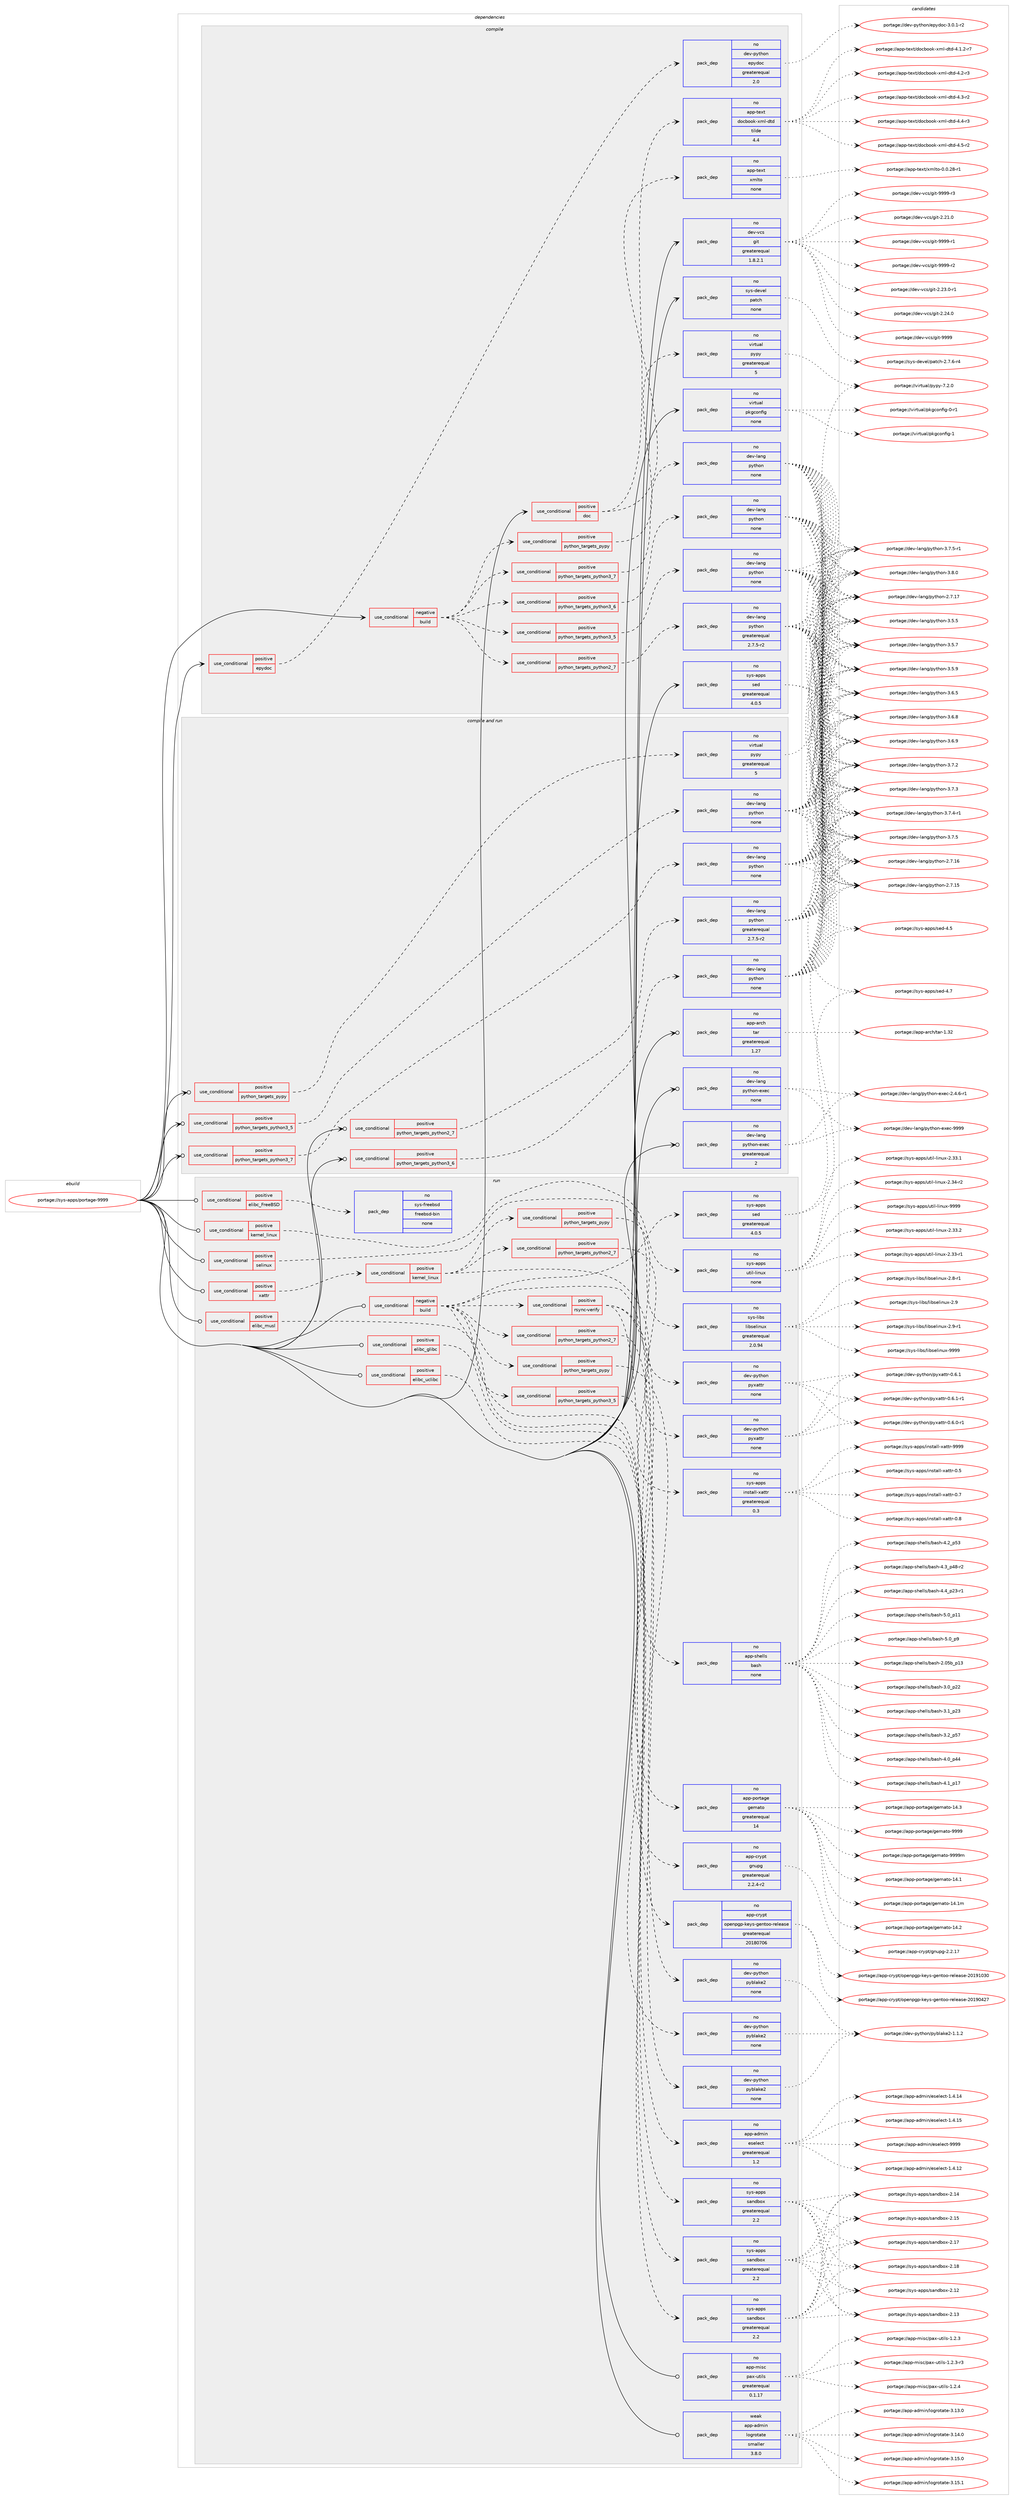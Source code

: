 digraph prolog {

# *************
# Graph options
# *************

newrank=true;
concentrate=true;
compound=true;
graph [rankdir=LR,fontname=Helvetica,fontsize=10,ranksep=1.5];#, ranksep=2.5, nodesep=0.2];
edge  [arrowhead=vee];
node  [fontname=Helvetica,fontsize=10];

# **********
# The ebuild
# **********

subgraph cluster_leftcol {
color=gray;
rank=same;
label=<<i>ebuild</i>>;
id [label="portage://sys-apps/portage-9999", color=red, width=4, href="../sys-apps/portage-9999.svg"];
}

# ****************
# The dependencies
# ****************

subgraph cluster_midcol {
color=gray;
label=<<i>dependencies</i>>;
subgraph cluster_compile {
fillcolor="#eeeeee";
style=filled;
label=<<i>compile</i>>;
subgraph cond99864 {
dependency410445 [label=<<TABLE BORDER="0" CELLBORDER="1" CELLSPACING="0" CELLPADDING="4"><TR><TD ROWSPAN="3" CELLPADDING="10">use_conditional</TD></TR><TR><TD>negative</TD></TR><TR><TD>build</TD></TR></TABLE>>, shape=none, color=red];
subgraph cond99865 {
dependency410446 [label=<<TABLE BORDER="0" CELLBORDER="1" CELLSPACING="0" CELLPADDING="4"><TR><TD ROWSPAN="3" CELLPADDING="10">use_conditional</TD></TR><TR><TD>positive</TD></TR><TR><TD>python_targets_pypy</TD></TR></TABLE>>, shape=none, color=red];
subgraph pack303733 {
dependency410447 [label=<<TABLE BORDER="0" CELLBORDER="1" CELLSPACING="0" CELLPADDING="4" WIDTH="220"><TR><TD ROWSPAN="6" CELLPADDING="30">pack_dep</TD></TR><TR><TD WIDTH="110">no</TD></TR><TR><TD>virtual</TD></TR><TR><TD>pypy</TD></TR><TR><TD>greaterequal</TD></TR><TR><TD>5</TD></TR></TABLE>>, shape=none, color=blue];
}
dependency410446:e -> dependency410447:w [weight=20,style="dashed",arrowhead="vee"];
}
dependency410445:e -> dependency410446:w [weight=20,style="dashed",arrowhead="vee"];
subgraph cond99866 {
dependency410448 [label=<<TABLE BORDER="0" CELLBORDER="1" CELLSPACING="0" CELLPADDING="4"><TR><TD ROWSPAN="3" CELLPADDING="10">use_conditional</TD></TR><TR><TD>positive</TD></TR><TR><TD>python_targets_python2_7</TD></TR></TABLE>>, shape=none, color=red];
subgraph pack303734 {
dependency410449 [label=<<TABLE BORDER="0" CELLBORDER="1" CELLSPACING="0" CELLPADDING="4" WIDTH="220"><TR><TD ROWSPAN="6" CELLPADDING="30">pack_dep</TD></TR><TR><TD WIDTH="110">no</TD></TR><TR><TD>dev-lang</TD></TR><TR><TD>python</TD></TR><TR><TD>greaterequal</TD></TR><TR><TD>2.7.5-r2</TD></TR></TABLE>>, shape=none, color=blue];
}
dependency410448:e -> dependency410449:w [weight=20,style="dashed",arrowhead="vee"];
}
dependency410445:e -> dependency410448:w [weight=20,style="dashed",arrowhead="vee"];
subgraph cond99867 {
dependency410450 [label=<<TABLE BORDER="0" CELLBORDER="1" CELLSPACING="0" CELLPADDING="4"><TR><TD ROWSPAN="3" CELLPADDING="10">use_conditional</TD></TR><TR><TD>positive</TD></TR><TR><TD>python_targets_python3_5</TD></TR></TABLE>>, shape=none, color=red];
subgraph pack303735 {
dependency410451 [label=<<TABLE BORDER="0" CELLBORDER="1" CELLSPACING="0" CELLPADDING="4" WIDTH="220"><TR><TD ROWSPAN="6" CELLPADDING="30">pack_dep</TD></TR><TR><TD WIDTH="110">no</TD></TR><TR><TD>dev-lang</TD></TR><TR><TD>python</TD></TR><TR><TD>none</TD></TR><TR><TD></TD></TR></TABLE>>, shape=none, color=blue];
}
dependency410450:e -> dependency410451:w [weight=20,style="dashed",arrowhead="vee"];
}
dependency410445:e -> dependency410450:w [weight=20,style="dashed",arrowhead="vee"];
subgraph cond99868 {
dependency410452 [label=<<TABLE BORDER="0" CELLBORDER="1" CELLSPACING="0" CELLPADDING="4"><TR><TD ROWSPAN="3" CELLPADDING="10">use_conditional</TD></TR><TR><TD>positive</TD></TR><TR><TD>python_targets_python3_6</TD></TR></TABLE>>, shape=none, color=red];
subgraph pack303736 {
dependency410453 [label=<<TABLE BORDER="0" CELLBORDER="1" CELLSPACING="0" CELLPADDING="4" WIDTH="220"><TR><TD ROWSPAN="6" CELLPADDING="30">pack_dep</TD></TR><TR><TD WIDTH="110">no</TD></TR><TR><TD>dev-lang</TD></TR><TR><TD>python</TD></TR><TR><TD>none</TD></TR><TR><TD></TD></TR></TABLE>>, shape=none, color=blue];
}
dependency410452:e -> dependency410453:w [weight=20,style="dashed",arrowhead="vee"];
}
dependency410445:e -> dependency410452:w [weight=20,style="dashed",arrowhead="vee"];
subgraph cond99869 {
dependency410454 [label=<<TABLE BORDER="0" CELLBORDER="1" CELLSPACING="0" CELLPADDING="4"><TR><TD ROWSPAN="3" CELLPADDING="10">use_conditional</TD></TR><TR><TD>positive</TD></TR><TR><TD>python_targets_python3_7</TD></TR></TABLE>>, shape=none, color=red];
subgraph pack303737 {
dependency410455 [label=<<TABLE BORDER="0" CELLBORDER="1" CELLSPACING="0" CELLPADDING="4" WIDTH="220"><TR><TD ROWSPAN="6" CELLPADDING="30">pack_dep</TD></TR><TR><TD WIDTH="110">no</TD></TR><TR><TD>dev-lang</TD></TR><TR><TD>python</TD></TR><TR><TD>none</TD></TR><TR><TD></TD></TR></TABLE>>, shape=none, color=blue];
}
dependency410454:e -> dependency410455:w [weight=20,style="dashed",arrowhead="vee"];
}
dependency410445:e -> dependency410454:w [weight=20,style="dashed",arrowhead="vee"];
}
id:e -> dependency410445:w [weight=20,style="solid",arrowhead="vee"];
subgraph cond99870 {
dependency410456 [label=<<TABLE BORDER="0" CELLBORDER="1" CELLSPACING="0" CELLPADDING="4"><TR><TD ROWSPAN="3" CELLPADDING="10">use_conditional</TD></TR><TR><TD>positive</TD></TR><TR><TD>doc</TD></TR></TABLE>>, shape=none, color=red];
subgraph pack303738 {
dependency410457 [label=<<TABLE BORDER="0" CELLBORDER="1" CELLSPACING="0" CELLPADDING="4" WIDTH="220"><TR><TD ROWSPAN="6" CELLPADDING="30">pack_dep</TD></TR><TR><TD WIDTH="110">no</TD></TR><TR><TD>app-text</TD></TR><TR><TD>xmlto</TD></TR><TR><TD>none</TD></TR><TR><TD></TD></TR></TABLE>>, shape=none, color=blue];
}
dependency410456:e -> dependency410457:w [weight=20,style="dashed",arrowhead="vee"];
subgraph pack303739 {
dependency410458 [label=<<TABLE BORDER="0" CELLBORDER="1" CELLSPACING="0" CELLPADDING="4" WIDTH="220"><TR><TD ROWSPAN="6" CELLPADDING="30">pack_dep</TD></TR><TR><TD WIDTH="110">no</TD></TR><TR><TD>app-text</TD></TR><TR><TD>docbook-xml-dtd</TD></TR><TR><TD>tilde</TD></TR><TR><TD>4.4</TD></TR></TABLE>>, shape=none, color=blue];
}
dependency410456:e -> dependency410458:w [weight=20,style="dashed",arrowhead="vee"];
}
id:e -> dependency410456:w [weight=20,style="solid",arrowhead="vee"];
subgraph cond99871 {
dependency410459 [label=<<TABLE BORDER="0" CELLBORDER="1" CELLSPACING="0" CELLPADDING="4"><TR><TD ROWSPAN="3" CELLPADDING="10">use_conditional</TD></TR><TR><TD>positive</TD></TR><TR><TD>epydoc</TD></TR></TABLE>>, shape=none, color=red];
subgraph pack303740 {
dependency410460 [label=<<TABLE BORDER="0" CELLBORDER="1" CELLSPACING="0" CELLPADDING="4" WIDTH="220"><TR><TD ROWSPAN="6" CELLPADDING="30">pack_dep</TD></TR><TR><TD WIDTH="110">no</TD></TR><TR><TD>dev-python</TD></TR><TR><TD>epydoc</TD></TR><TR><TD>greaterequal</TD></TR><TR><TD>2.0</TD></TR></TABLE>>, shape=none, color=blue];
}
dependency410459:e -> dependency410460:w [weight=20,style="dashed",arrowhead="vee"];
}
id:e -> dependency410459:w [weight=20,style="solid",arrowhead="vee"];
subgraph pack303741 {
dependency410461 [label=<<TABLE BORDER="0" CELLBORDER="1" CELLSPACING="0" CELLPADDING="4" WIDTH="220"><TR><TD ROWSPAN="6" CELLPADDING="30">pack_dep</TD></TR><TR><TD WIDTH="110">no</TD></TR><TR><TD>dev-vcs</TD></TR><TR><TD>git</TD></TR><TR><TD>greaterequal</TD></TR><TR><TD>1.8.2.1</TD></TR></TABLE>>, shape=none, color=blue];
}
id:e -> dependency410461:w [weight=20,style="solid",arrowhead="vee"];
subgraph pack303742 {
dependency410462 [label=<<TABLE BORDER="0" CELLBORDER="1" CELLSPACING="0" CELLPADDING="4" WIDTH="220"><TR><TD ROWSPAN="6" CELLPADDING="30">pack_dep</TD></TR><TR><TD WIDTH="110">no</TD></TR><TR><TD>sys-apps</TD></TR><TR><TD>sed</TD></TR><TR><TD>greaterequal</TD></TR><TR><TD>4.0.5</TD></TR></TABLE>>, shape=none, color=blue];
}
id:e -> dependency410462:w [weight=20,style="solid",arrowhead="vee"];
subgraph pack303743 {
dependency410463 [label=<<TABLE BORDER="0" CELLBORDER="1" CELLSPACING="0" CELLPADDING="4" WIDTH="220"><TR><TD ROWSPAN="6" CELLPADDING="30">pack_dep</TD></TR><TR><TD WIDTH="110">no</TD></TR><TR><TD>sys-devel</TD></TR><TR><TD>patch</TD></TR><TR><TD>none</TD></TR><TR><TD></TD></TR></TABLE>>, shape=none, color=blue];
}
id:e -> dependency410463:w [weight=20,style="solid",arrowhead="vee"];
subgraph pack303744 {
dependency410464 [label=<<TABLE BORDER="0" CELLBORDER="1" CELLSPACING="0" CELLPADDING="4" WIDTH="220"><TR><TD ROWSPAN="6" CELLPADDING="30">pack_dep</TD></TR><TR><TD WIDTH="110">no</TD></TR><TR><TD>virtual</TD></TR><TR><TD>pkgconfig</TD></TR><TR><TD>none</TD></TR><TR><TD></TD></TR></TABLE>>, shape=none, color=blue];
}
id:e -> dependency410464:w [weight=20,style="solid",arrowhead="vee"];
}
subgraph cluster_compileandrun {
fillcolor="#eeeeee";
style=filled;
label=<<i>compile and run</i>>;
subgraph cond99872 {
dependency410465 [label=<<TABLE BORDER="0" CELLBORDER="1" CELLSPACING="0" CELLPADDING="4"><TR><TD ROWSPAN="3" CELLPADDING="10">use_conditional</TD></TR><TR><TD>positive</TD></TR><TR><TD>python_targets_pypy</TD></TR></TABLE>>, shape=none, color=red];
subgraph pack303745 {
dependency410466 [label=<<TABLE BORDER="0" CELLBORDER="1" CELLSPACING="0" CELLPADDING="4" WIDTH="220"><TR><TD ROWSPAN="6" CELLPADDING="30">pack_dep</TD></TR><TR><TD WIDTH="110">no</TD></TR><TR><TD>virtual</TD></TR><TR><TD>pypy</TD></TR><TR><TD>greaterequal</TD></TR><TR><TD>5</TD></TR></TABLE>>, shape=none, color=blue];
}
dependency410465:e -> dependency410466:w [weight=20,style="dashed",arrowhead="vee"];
}
id:e -> dependency410465:w [weight=20,style="solid",arrowhead="odotvee"];
subgraph cond99873 {
dependency410467 [label=<<TABLE BORDER="0" CELLBORDER="1" CELLSPACING="0" CELLPADDING="4"><TR><TD ROWSPAN="3" CELLPADDING="10">use_conditional</TD></TR><TR><TD>positive</TD></TR><TR><TD>python_targets_python2_7</TD></TR></TABLE>>, shape=none, color=red];
subgraph pack303746 {
dependency410468 [label=<<TABLE BORDER="0" CELLBORDER="1" CELLSPACING="0" CELLPADDING="4" WIDTH="220"><TR><TD ROWSPAN="6" CELLPADDING="30">pack_dep</TD></TR><TR><TD WIDTH="110">no</TD></TR><TR><TD>dev-lang</TD></TR><TR><TD>python</TD></TR><TR><TD>greaterequal</TD></TR><TR><TD>2.7.5-r2</TD></TR></TABLE>>, shape=none, color=blue];
}
dependency410467:e -> dependency410468:w [weight=20,style="dashed",arrowhead="vee"];
}
id:e -> dependency410467:w [weight=20,style="solid",arrowhead="odotvee"];
subgraph cond99874 {
dependency410469 [label=<<TABLE BORDER="0" CELLBORDER="1" CELLSPACING="0" CELLPADDING="4"><TR><TD ROWSPAN="3" CELLPADDING="10">use_conditional</TD></TR><TR><TD>positive</TD></TR><TR><TD>python_targets_python3_5</TD></TR></TABLE>>, shape=none, color=red];
subgraph pack303747 {
dependency410470 [label=<<TABLE BORDER="0" CELLBORDER="1" CELLSPACING="0" CELLPADDING="4" WIDTH="220"><TR><TD ROWSPAN="6" CELLPADDING="30">pack_dep</TD></TR><TR><TD WIDTH="110">no</TD></TR><TR><TD>dev-lang</TD></TR><TR><TD>python</TD></TR><TR><TD>none</TD></TR><TR><TD></TD></TR></TABLE>>, shape=none, color=blue];
}
dependency410469:e -> dependency410470:w [weight=20,style="dashed",arrowhead="vee"];
}
id:e -> dependency410469:w [weight=20,style="solid",arrowhead="odotvee"];
subgraph cond99875 {
dependency410471 [label=<<TABLE BORDER="0" CELLBORDER="1" CELLSPACING="0" CELLPADDING="4"><TR><TD ROWSPAN="3" CELLPADDING="10">use_conditional</TD></TR><TR><TD>positive</TD></TR><TR><TD>python_targets_python3_6</TD></TR></TABLE>>, shape=none, color=red];
subgraph pack303748 {
dependency410472 [label=<<TABLE BORDER="0" CELLBORDER="1" CELLSPACING="0" CELLPADDING="4" WIDTH="220"><TR><TD ROWSPAN="6" CELLPADDING="30">pack_dep</TD></TR><TR><TD WIDTH="110">no</TD></TR><TR><TD>dev-lang</TD></TR><TR><TD>python</TD></TR><TR><TD>none</TD></TR><TR><TD></TD></TR></TABLE>>, shape=none, color=blue];
}
dependency410471:e -> dependency410472:w [weight=20,style="dashed",arrowhead="vee"];
}
id:e -> dependency410471:w [weight=20,style="solid",arrowhead="odotvee"];
subgraph cond99876 {
dependency410473 [label=<<TABLE BORDER="0" CELLBORDER="1" CELLSPACING="0" CELLPADDING="4"><TR><TD ROWSPAN="3" CELLPADDING="10">use_conditional</TD></TR><TR><TD>positive</TD></TR><TR><TD>python_targets_python3_7</TD></TR></TABLE>>, shape=none, color=red];
subgraph pack303749 {
dependency410474 [label=<<TABLE BORDER="0" CELLBORDER="1" CELLSPACING="0" CELLPADDING="4" WIDTH="220"><TR><TD ROWSPAN="6" CELLPADDING="30">pack_dep</TD></TR><TR><TD WIDTH="110">no</TD></TR><TR><TD>dev-lang</TD></TR><TR><TD>python</TD></TR><TR><TD>none</TD></TR><TR><TD></TD></TR></TABLE>>, shape=none, color=blue];
}
dependency410473:e -> dependency410474:w [weight=20,style="dashed",arrowhead="vee"];
}
id:e -> dependency410473:w [weight=20,style="solid",arrowhead="odotvee"];
subgraph pack303750 {
dependency410475 [label=<<TABLE BORDER="0" CELLBORDER="1" CELLSPACING="0" CELLPADDING="4" WIDTH="220"><TR><TD ROWSPAN="6" CELLPADDING="30">pack_dep</TD></TR><TR><TD WIDTH="110">no</TD></TR><TR><TD>app-arch</TD></TR><TR><TD>tar</TD></TR><TR><TD>greaterequal</TD></TR><TR><TD>1.27</TD></TR></TABLE>>, shape=none, color=blue];
}
id:e -> dependency410475:w [weight=20,style="solid",arrowhead="odotvee"];
subgraph pack303751 {
dependency410476 [label=<<TABLE BORDER="0" CELLBORDER="1" CELLSPACING="0" CELLPADDING="4" WIDTH="220"><TR><TD ROWSPAN="6" CELLPADDING="30">pack_dep</TD></TR><TR><TD WIDTH="110">no</TD></TR><TR><TD>dev-lang</TD></TR><TR><TD>python-exec</TD></TR><TR><TD>greaterequal</TD></TR><TR><TD>2</TD></TR></TABLE>>, shape=none, color=blue];
}
id:e -> dependency410476:w [weight=20,style="solid",arrowhead="odotvee"];
subgraph pack303752 {
dependency410477 [label=<<TABLE BORDER="0" CELLBORDER="1" CELLSPACING="0" CELLPADDING="4" WIDTH="220"><TR><TD ROWSPAN="6" CELLPADDING="30">pack_dep</TD></TR><TR><TD WIDTH="110">no</TD></TR><TR><TD>dev-lang</TD></TR><TR><TD>python-exec</TD></TR><TR><TD>none</TD></TR><TR><TD></TD></TR></TABLE>>, shape=none, color=blue];
}
id:e -> dependency410477:w [weight=20,style="solid",arrowhead="odotvee"];
}
subgraph cluster_run {
fillcolor="#eeeeee";
style=filled;
label=<<i>run</i>>;
subgraph cond99877 {
dependency410478 [label=<<TABLE BORDER="0" CELLBORDER="1" CELLSPACING="0" CELLPADDING="4"><TR><TD ROWSPAN="3" CELLPADDING="10">use_conditional</TD></TR><TR><TD>negative</TD></TR><TR><TD>build</TD></TR></TABLE>>, shape=none, color=red];
subgraph pack303753 {
dependency410479 [label=<<TABLE BORDER="0" CELLBORDER="1" CELLSPACING="0" CELLPADDING="4" WIDTH="220"><TR><TD ROWSPAN="6" CELLPADDING="30">pack_dep</TD></TR><TR><TD WIDTH="110">no</TD></TR><TR><TD>sys-apps</TD></TR><TR><TD>sed</TD></TR><TR><TD>greaterequal</TD></TR><TR><TD>4.0.5</TD></TR></TABLE>>, shape=none, color=blue];
}
dependency410478:e -> dependency410479:w [weight=20,style="dashed",arrowhead="vee"];
subgraph pack303754 {
dependency410480 [label=<<TABLE BORDER="0" CELLBORDER="1" CELLSPACING="0" CELLPADDING="4" WIDTH="220"><TR><TD ROWSPAN="6" CELLPADDING="30">pack_dep</TD></TR><TR><TD WIDTH="110">no</TD></TR><TR><TD>app-shells</TD></TR><TR><TD>bash</TD></TR><TR><TD>none</TD></TR><TR><TD></TD></TR></TABLE>>, shape=none, color=blue];
}
dependency410478:e -> dependency410480:w [weight=20,style="dashed",arrowhead="vee"];
subgraph pack303755 {
dependency410481 [label=<<TABLE BORDER="0" CELLBORDER="1" CELLSPACING="0" CELLPADDING="4" WIDTH="220"><TR><TD ROWSPAN="6" CELLPADDING="30">pack_dep</TD></TR><TR><TD WIDTH="110">no</TD></TR><TR><TD>app-admin</TD></TR><TR><TD>eselect</TD></TR><TR><TD>greaterequal</TD></TR><TR><TD>1.2</TD></TR></TABLE>>, shape=none, color=blue];
}
dependency410478:e -> dependency410481:w [weight=20,style="dashed",arrowhead="vee"];
subgraph cond99878 {
dependency410482 [label=<<TABLE BORDER="0" CELLBORDER="1" CELLSPACING="0" CELLPADDING="4"><TR><TD ROWSPAN="3" CELLPADDING="10">use_conditional</TD></TR><TR><TD>positive</TD></TR><TR><TD>python_targets_pypy</TD></TR></TABLE>>, shape=none, color=red];
subgraph pack303756 {
dependency410483 [label=<<TABLE BORDER="0" CELLBORDER="1" CELLSPACING="0" CELLPADDING="4" WIDTH="220"><TR><TD ROWSPAN="6" CELLPADDING="30">pack_dep</TD></TR><TR><TD WIDTH="110">no</TD></TR><TR><TD>dev-python</TD></TR><TR><TD>pyblake2</TD></TR><TR><TD>none</TD></TR><TR><TD></TD></TR></TABLE>>, shape=none, color=blue];
}
dependency410482:e -> dependency410483:w [weight=20,style="dashed",arrowhead="vee"];
}
dependency410478:e -> dependency410482:w [weight=20,style="dashed",arrowhead="vee"];
subgraph cond99879 {
dependency410484 [label=<<TABLE BORDER="0" CELLBORDER="1" CELLSPACING="0" CELLPADDING="4"><TR><TD ROWSPAN="3" CELLPADDING="10">use_conditional</TD></TR><TR><TD>positive</TD></TR><TR><TD>python_targets_python2_7</TD></TR></TABLE>>, shape=none, color=red];
subgraph pack303757 {
dependency410485 [label=<<TABLE BORDER="0" CELLBORDER="1" CELLSPACING="0" CELLPADDING="4" WIDTH="220"><TR><TD ROWSPAN="6" CELLPADDING="30">pack_dep</TD></TR><TR><TD WIDTH="110">no</TD></TR><TR><TD>dev-python</TD></TR><TR><TD>pyblake2</TD></TR><TR><TD>none</TD></TR><TR><TD></TD></TR></TABLE>>, shape=none, color=blue];
}
dependency410484:e -> dependency410485:w [weight=20,style="dashed",arrowhead="vee"];
}
dependency410478:e -> dependency410484:w [weight=20,style="dashed",arrowhead="vee"];
subgraph cond99880 {
dependency410486 [label=<<TABLE BORDER="0" CELLBORDER="1" CELLSPACING="0" CELLPADDING="4"><TR><TD ROWSPAN="3" CELLPADDING="10">use_conditional</TD></TR><TR><TD>positive</TD></TR><TR><TD>python_targets_python3_5</TD></TR></TABLE>>, shape=none, color=red];
subgraph pack303758 {
dependency410487 [label=<<TABLE BORDER="0" CELLBORDER="1" CELLSPACING="0" CELLPADDING="4" WIDTH="220"><TR><TD ROWSPAN="6" CELLPADDING="30">pack_dep</TD></TR><TR><TD WIDTH="110">no</TD></TR><TR><TD>dev-python</TD></TR><TR><TD>pyblake2</TD></TR><TR><TD>none</TD></TR><TR><TD></TD></TR></TABLE>>, shape=none, color=blue];
}
dependency410486:e -> dependency410487:w [weight=20,style="dashed",arrowhead="vee"];
}
dependency410478:e -> dependency410486:w [weight=20,style="dashed",arrowhead="vee"];
subgraph cond99881 {
dependency410488 [label=<<TABLE BORDER="0" CELLBORDER="1" CELLSPACING="0" CELLPADDING="4"><TR><TD ROWSPAN="3" CELLPADDING="10">use_conditional</TD></TR><TR><TD>positive</TD></TR><TR><TD>rsync-verify</TD></TR></TABLE>>, shape=none, color=red];
subgraph pack303759 {
dependency410489 [label=<<TABLE BORDER="0" CELLBORDER="1" CELLSPACING="0" CELLPADDING="4" WIDTH="220"><TR><TD ROWSPAN="6" CELLPADDING="30">pack_dep</TD></TR><TR><TD WIDTH="110">no</TD></TR><TR><TD>app-portage</TD></TR><TR><TD>gemato</TD></TR><TR><TD>greaterequal</TD></TR><TR><TD>14</TD></TR></TABLE>>, shape=none, color=blue];
}
dependency410488:e -> dependency410489:w [weight=20,style="dashed",arrowhead="vee"];
subgraph pack303760 {
dependency410490 [label=<<TABLE BORDER="0" CELLBORDER="1" CELLSPACING="0" CELLPADDING="4" WIDTH="220"><TR><TD ROWSPAN="6" CELLPADDING="30">pack_dep</TD></TR><TR><TD WIDTH="110">no</TD></TR><TR><TD>app-crypt</TD></TR><TR><TD>openpgp-keys-gentoo-release</TD></TR><TR><TD>greaterequal</TD></TR><TR><TD>20180706</TD></TR></TABLE>>, shape=none, color=blue];
}
dependency410488:e -> dependency410490:w [weight=20,style="dashed",arrowhead="vee"];
subgraph pack303761 {
dependency410491 [label=<<TABLE BORDER="0" CELLBORDER="1" CELLSPACING="0" CELLPADDING="4" WIDTH="220"><TR><TD ROWSPAN="6" CELLPADDING="30">pack_dep</TD></TR><TR><TD WIDTH="110">no</TD></TR><TR><TD>app-crypt</TD></TR><TR><TD>gnupg</TD></TR><TR><TD>greaterequal</TD></TR><TR><TD>2.2.4-r2</TD></TR></TABLE>>, shape=none, color=blue];
}
dependency410488:e -> dependency410491:w [weight=20,style="dashed",arrowhead="vee"];
}
dependency410478:e -> dependency410488:w [weight=20,style="dashed",arrowhead="vee"];
}
id:e -> dependency410478:w [weight=20,style="solid",arrowhead="odot"];
subgraph cond99882 {
dependency410492 [label=<<TABLE BORDER="0" CELLBORDER="1" CELLSPACING="0" CELLPADDING="4"><TR><TD ROWSPAN="3" CELLPADDING="10">use_conditional</TD></TR><TR><TD>positive</TD></TR><TR><TD>elibc_FreeBSD</TD></TR></TABLE>>, shape=none, color=red];
subgraph pack303762 {
dependency410493 [label=<<TABLE BORDER="0" CELLBORDER="1" CELLSPACING="0" CELLPADDING="4" WIDTH="220"><TR><TD ROWSPAN="6" CELLPADDING="30">pack_dep</TD></TR><TR><TD WIDTH="110">no</TD></TR><TR><TD>sys-freebsd</TD></TR><TR><TD>freebsd-bin</TD></TR><TR><TD>none</TD></TR><TR><TD></TD></TR></TABLE>>, shape=none, color=blue];
}
dependency410492:e -> dependency410493:w [weight=20,style="dashed",arrowhead="vee"];
}
id:e -> dependency410492:w [weight=20,style="solid",arrowhead="odot"];
subgraph cond99883 {
dependency410494 [label=<<TABLE BORDER="0" CELLBORDER="1" CELLSPACING="0" CELLPADDING="4"><TR><TD ROWSPAN="3" CELLPADDING="10">use_conditional</TD></TR><TR><TD>positive</TD></TR><TR><TD>elibc_glibc</TD></TR></TABLE>>, shape=none, color=red];
subgraph pack303763 {
dependency410495 [label=<<TABLE BORDER="0" CELLBORDER="1" CELLSPACING="0" CELLPADDING="4" WIDTH="220"><TR><TD ROWSPAN="6" CELLPADDING="30">pack_dep</TD></TR><TR><TD WIDTH="110">no</TD></TR><TR><TD>sys-apps</TD></TR><TR><TD>sandbox</TD></TR><TR><TD>greaterequal</TD></TR><TR><TD>2.2</TD></TR></TABLE>>, shape=none, color=blue];
}
dependency410494:e -> dependency410495:w [weight=20,style="dashed",arrowhead="vee"];
}
id:e -> dependency410494:w [weight=20,style="solid",arrowhead="odot"];
subgraph cond99884 {
dependency410496 [label=<<TABLE BORDER="0" CELLBORDER="1" CELLSPACING="0" CELLPADDING="4"><TR><TD ROWSPAN="3" CELLPADDING="10">use_conditional</TD></TR><TR><TD>positive</TD></TR><TR><TD>elibc_musl</TD></TR></TABLE>>, shape=none, color=red];
subgraph pack303764 {
dependency410497 [label=<<TABLE BORDER="0" CELLBORDER="1" CELLSPACING="0" CELLPADDING="4" WIDTH="220"><TR><TD ROWSPAN="6" CELLPADDING="30">pack_dep</TD></TR><TR><TD WIDTH="110">no</TD></TR><TR><TD>sys-apps</TD></TR><TR><TD>sandbox</TD></TR><TR><TD>greaterequal</TD></TR><TR><TD>2.2</TD></TR></TABLE>>, shape=none, color=blue];
}
dependency410496:e -> dependency410497:w [weight=20,style="dashed",arrowhead="vee"];
}
id:e -> dependency410496:w [weight=20,style="solid",arrowhead="odot"];
subgraph cond99885 {
dependency410498 [label=<<TABLE BORDER="0" CELLBORDER="1" CELLSPACING="0" CELLPADDING="4"><TR><TD ROWSPAN="3" CELLPADDING="10">use_conditional</TD></TR><TR><TD>positive</TD></TR><TR><TD>elibc_uclibc</TD></TR></TABLE>>, shape=none, color=red];
subgraph pack303765 {
dependency410499 [label=<<TABLE BORDER="0" CELLBORDER="1" CELLSPACING="0" CELLPADDING="4" WIDTH="220"><TR><TD ROWSPAN="6" CELLPADDING="30">pack_dep</TD></TR><TR><TD WIDTH="110">no</TD></TR><TR><TD>sys-apps</TD></TR><TR><TD>sandbox</TD></TR><TR><TD>greaterequal</TD></TR><TR><TD>2.2</TD></TR></TABLE>>, shape=none, color=blue];
}
dependency410498:e -> dependency410499:w [weight=20,style="dashed",arrowhead="vee"];
}
id:e -> dependency410498:w [weight=20,style="solid",arrowhead="odot"];
subgraph cond99886 {
dependency410500 [label=<<TABLE BORDER="0" CELLBORDER="1" CELLSPACING="0" CELLPADDING="4"><TR><TD ROWSPAN="3" CELLPADDING="10">use_conditional</TD></TR><TR><TD>positive</TD></TR><TR><TD>kernel_linux</TD></TR></TABLE>>, shape=none, color=red];
subgraph pack303766 {
dependency410501 [label=<<TABLE BORDER="0" CELLBORDER="1" CELLSPACING="0" CELLPADDING="4" WIDTH="220"><TR><TD ROWSPAN="6" CELLPADDING="30">pack_dep</TD></TR><TR><TD WIDTH="110">no</TD></TR><TR><TD>sys-apps</TD></TR><TR><TD>util-linux</TD></TR><TR><TD>none</TD></TR><TR><TD></TD></TR></TABLE>>, shape=none, color=blue];
}
dependency410500:e -> dependency410501:w [weight=20,style="dashed",arrowhead="vee"];
}
id:e -> dependency410500:w [weight=20,style="solid",arrowhead="odot"];
subgraph cond99887 {
dependency410502 [label=<<TABLE BORDER="0" CELLBORDER="1" CELLSPACING="0" CELLPADDING="4"><TR><TD ROWSPAN="3" CELLPADDING="10">use_conditional</TD></TR><TR><TD>positive</TD></TR><TR><TD>selinux</TD></TR></TABLE>>, shape=none, color=red];
subgraph pack303767 {
dependency410503 [label=<<TABLE BORDER="0" CELLBORDER="1" CELLSPACING="0" CELLPADDING="4" WIDTH="220"><TR><TD ROWSPAN="6" CELLPADDING="30">pack_dep</TD></TR><TR><TD WIDTH="110">no</TD></TR><TR><TD>sys-libs</TD></TR><TR><TD>libselinux</TD></TR><TR><TD>greaterequal</TD></TR><TR><TD>2.0.94</TD></TR></TABLE>>, shape=none, color=blue];
}
dependency410502:e -> dependency410503:w [weight=20,style="dashed",arrowhead="vee"];
}
id:e -> dependency410502:w [weight=20,style="solid",arrowhead="odot"];
subgraph cond99888 {
dependency410504 [label=<<TABLE BORDER="0" CELLBORDER="1" CELLSPACING="0" CELLPADDING="4"><TR><TD ROWSPAN="3" CELLPADDING="10">use_conditional</TD></TR><TR><TD>positive</TD></TR><TR><TD>xattr</TD></TR></TABLE>>, shape=none, color=red];
subgraph cond99889 {
dependency410505 [label=<<TABLE BORDER="0" CELLBORDER="1" CELLSPACING="0" CELLPADDING="4"><TR><TD ROWSPAN="3" CELLPADDING="10">use_conditional</TD></TR><TR><TD>positive</TD></TR><TR><TD>kernel_linux</TD></TR></TABLE>>, shape=none, color=red];
subgraph pack303768 {
dependency410506 [label=<<TABLE BORDER="0" CELLBORDER="1" CELLSPACING="0" CELLPADDING="4" WIDTH="220"><TR><TD ROWSPAN="6" CELLPADDING="30">pack_dep</TD></TR><TR><TD WIDTH="110">no</TD></TR><TR><TD>sys-apps</TD></TR><TR><TD>install-xattr</TD></TR><TR><TD>greaterequal</TD></TR><TR><TD>0.3</TD></TR></TABLE>>, shape=none, color=blue];
}
dependency410505:e -> dependency410506:w [weight=20,style="dashed",arrowhead="vee"];
subgraph cond99890 {
dependency410507 [label=<<TABLE BORDER="0" CELLBORDER="1" CELLSPACING="0" CELLPADDING="4"><TR><TD ROWSPAN="3" CELLPADDING="10">use_conditional</TD></TR><TR><TD>positive</TD></TR><TR><TD>python_targets_pypy</TD></TR></TABLE>>, shape=none, color=red];
subgraph pack303769 {
dependency410508 [label=<<TABLE BORDER="0" CELLBORDER="1" CELLSPACING="0" CELLPADDING="4" WIDTH="220"><TR><TD ROWSPAN="6" CELLPADDING="30">pack_dep</TD></TR><TR><TD WIDTH="110">no</TD></TR><TR><TD>dev-python</TD></TR><TR><TD>pyxattr</TD></TR><TR><TD>none</TD></TR><TR><TD></TD></TR></TABLE>>, shape=none, color=blue];
}
dependency410507:e -> dependency410508:w [weight=20,style="dashed",arrowhead="vee"];
}
dependency410505:e -> dependency410507:w [weight=20,style="dashed",arrowhead="vee"];
subgraph cond99891 {
dependency410509 [label=<<TABLE BORDER="0" CELLBORDER="1" CELLSPACING="0" CELLPADDING="4"><TR><TD ROWSPAN="3" CELLPADDING="10">use_conditional</TD></TR><TR><TD>positive</TD></TR><TR><TD>python_targets_python2_7</TD></TR></TABLE>>, shape=none, color=red];
subgraph pack303770 {
dependency410510 [label=<<TABLE BORDER="0" CELLBORDER="1" CELLSPACING="0" CELLPADDING="4" WIDTH="220"><TR><TD ROWSPAN="6" CELLPADDING="30">pack_dep</TD></TR><TR><TD WIDTH="110">no</TD></TR><TR><TD>dev-python</TD></TR><TR><TD>pyxattr</TD></TR><TR><TD>none</TD></TR><TR><TD></TD></TR></TABLE>>, shape=none, color=blue];
}
dependency410509:e -> dependency410510:w [weight=20,style="dashed",arrowhead="vee"];
}
dependency410505:e -> dependency410509:w [weight=20,style="dashed",arrowhead="vee"];
}
dependency410504:e -> dependency410505:w [weight=20,style="dashed",arrowhead="vee"];
}
id:e -> dependency410504:w [weight=20,style="solid",arrowhead="odot"];
subgraph pack303771 {
dependency410511 [label=<<TABLE BORDER="0" CELLBORDER="1" CELLSPACING="0" CELLPADDING="4" WIDTH="220"><TR><TD ROWSPAN="6" CELLPADDING="30">pack_dep</TD></TR><TR><TD WIDTH="110">no</TD></TR><TR><TD>app-misc</TD></TR><TR><TD>pax-utils</TD></TR><TR><TD>greaterequal</TD></TR><TR><TD>0.1.17</TD></TR></TABLE>>, shape=none, color=blue];
}
id:e -> dependency410511:w [weight=20,style="solid",arrowhead="odot"];
subgraph pack303772 {
dependency410512 [label=<<TABLE BORDER="0" CELLBORDER="1" CELLSPACING="0" CELLPADDING="4" WIDTH="220"><TR><TD ROWSPAN="6" CELLPADDING="30">pack_dep</TD></TR><TR><TD WIDTH="110">weak</TD></TR><TR><TD>app-admin</TD></TR><TR><TD>logrotate</TD></TR><TR><TD>smaller</TD></TR><TR><TD>3.8.0</TD></TR></TABLE>>, shape=none, color=blue];
}
id:e -> dependency410512:w [weight=20,style="solid",arrowhead="odot"];
}
}

# **************
# The candidates
# **************

subgraph cluster_choices {
rank=same;
color=gray;
label=<<i>candidates</i>>;

subgraph choice303733 {
color=black;
nodesep=1;
choiceportage1181051141161179710847112121112121455546504648 [label="portage://virtual/pypy-7.2.0", color=red, width=4,href="../virtual/pypy-7.2.0.svg"];
dependency410447:e -> choiceportage1181051141161179710847112121112121455546504648:w [style=dotted,weight="100"];
}
subgraph choice303734 {
color=black;
nodesep=1;
choiceportage10010111845108971101034711212111610411111045504655464953 [label="portage://dev-lang/python-2.7.15", color=red, width=4,href="../dev-lang/python-2.7.15.svg"];
choiceportage10010111845108971101034711212111610411111045504655464954 [label="portage://dev-lang/python-2.7.16", color=red, width=4,href="../dev-lang/python-2.7.16.svg"];
choiceportage10010111845108971101034711212111610411111045504655464955 [label="portage://dev-lang/python-2.7.17", color=red, width=4,href="../dev-lang/python-2.7.17.svg"];
choiceportage100101118451089711010347112121116104111110455146534653 [label="portage://dev-lang/python-3.5.5", color=red, width=4,href="../dev-lang/python-3.5.5.svg"];
choiceportage100101118451089711010347112121116104111110455146534655 [label="portage://dev-lang/python-3.5.7", color=red, width=4,href="../dev-lang/python-3.5.7.svg"];
choiceportage100101118451089711010347112121116104111110455146534657 [label="portage://dev-lang/python-3.5.9", color=red, width=4,href="../dev-lang/python-3.5.9.svg"];
choiceportage100101118451089711010347112121116104111110455146544653 [label="portage://dev-lang/python-3.6.5", color=red, width=4,href="../dev-lang/python-3.6.5.svg"];
choiceportage100101118451089711010347112121116104111110455146544656 [label="portage://dev-lang/python-3.6.8", color=red, width=4,href="../dev-lang/python-3.6.8.svg"];
choiceportage100101118451089711010347112121116104111110455146544657 [label="portage://dev-lang/python-3.6.9", color=red, width=4,href="../dev-lang/python-3.6.9.svg"];
choiceportage100101118451089711010347112121116104111110455146554650 [label="portage://dev-lang/python-3.7.2", color=red, width=4,href="../dev-lang/python-3.7.2.svg"];
choiceportage100101118451089711010347112121116104111110455146554651 [label="portage://dev-lang/python-3.7.3", color=red, width=4,href="../dev-lang/python-3.7.3.svg"];
choiceportage1001011184510897110103471121211161041111104551465546524511449 [label="portage://dev-lang/python-3.7.4-r1", color=red, width=4,href="../dev-lang/python-3.7.4-r1.svg"];
choiceportage100101118451089711010347112121116104111110455146554653 [label="portage://dev-lang/python-3.7.5", color=red, width=4,href="../dev-lang/python-3.7.5.svg"];
choiceportage1001011184510897110103471121211161041111104551465546534511449 [label="portage://dev-lang/python-3.7.5-r1", color=red, width=4,href="../dev-lang/python-3.7.5-r1.svg"];
choiceportage100101118451089711010347112121116104111110455146564648 [label="portage://dev-lang/python-3.8.0", color=red, width=4,href="../dev-lang/python-3.8.0.svg"];
dependency410449:e -> choiceportage10010111845108971101034711212111610411111045504655464953:w [style=dotted,weight="100"];
dependency410449:e -> choiceportage10010111845108971101034711212111610411111045504655464954:w [style=dotted,weight="100"];
dependency410449:e -> choiceportage10010111845108971101034711212111610411111045504655464955:w [style=dotted,weight="100"];
dependency410449:e -> choiceportage100101118451089711010347112121116104111110455146534653:w [style=dotted,weight="100"];
dependency410449:e -> choiceportage100101118451089711010347112121116104111110455146534655:w [style=dotted,weight="100"];
dependency410449:e -> choiceportage100101118451089711010347112121116104111110455146534657:w [style=dotted,weight="100"];
dependency410449:e -> choiceportage100101118451089711010347112121116104111110455146544653:w [style=dotted,weight="100"];
dependency410449:e -> choiceportage100101118451089711010347112121116104111110455146544656:w [style=dotted,weight="100"];
dependency410449:e -> choiceportage100101118451089711010347112121116104111110455146544657:w [style=dotted,weight="100"];
dependency410449:e -> choiceportage100101118451089711010347112121116104111110455146554650:w [style=dotted,weight="100"];
dependency410449:e -> choiceportage100101118451089711010347112121116104111110455146554651:w [style=dotted,weight="100"];
dependency410449:e -> choiceportage1001011184510897110103471121211161041111104551465546524511449:w [style=dotted,weight="100"];
dependency410449:e -> choiceportage100101118451089711010347112121116104111110455146554653:w [style=dotted,weight="100"];
dependency410449:e -> choiceportage1001011184510897110103471121211161041111104551465546534511449:w [style=dotted,weight="100"];
dependency410449:e -> choiceportage100101118451089711010347112121116104111110455146564648:w [style=dotted,weight="100"];
}
subgraph choice303735 {
color=black;
nodesep=1;
choiceportage10010111845108971101034711212111610411111045504655464953 [label="portage://dev-lang/python-2.7.15", color=red, width=4,href="../dev-lang/python-2.7.15.svg"];
choiceportage10010111845108971101034711212111610411111045504655464954 [label="portage://dev-lang/python-2.7.16", color=red, width=4,href="../dev-lang/python-2.7.16.svg"];
choiceportage10010111845108971101034711212111610411111045504655464955 [label="portage://dev-lang/python-2.7.17", color=red, width=4,href="../dev-lang/python-2.7.17.svg"];
choiceportage100101118451089711010347112121116104111110455146534653 [label="portage://dev-lang/python-3.5.5", color=red, width=4,href="../dev-lang/python-3.5.5.svg"];
choiceportage100101118451089711010347112121116104111110455146534655 [label="portage://dev-lang/python-3.5.7", color=red, width=4,href="../dev-lang/python-3.5.7.svg"];
choiceportage100101118451089711010347112121116104111110455146534657 [label="portage://dev-lang/python-3.5.9", color=red, width=4,href="../dev-lang/python-3.5.9.svg"];
choiceportage100101118451089711010347112121116104111110455146544653 [label="portage://dev-lang/python-3.6.5", color=red, width=4,href="../dev-lang/python-3.6.5.svg"];
choiceportage100101118451089711010347112121116104111110455146544656 [label="portage://dev-lang/python-3.6.8", color=red, width=4,href="../dev-lang/python-3.6.8.svg"];
choiceportage100101118451089711010347112121116104111110455146544657 [label="portage://dev-lang/python-3.6.9", color=red, width=4,href="../dev-lang/python-3.6.9.svg"];
choiceportage100101118451089711010347112121116104111110455146554650 [label="portage://dev-lang/python-3.7.2", color=red, width=4,href="../dev-lang/python-3.7.2.svg"];
choiceportage100101118451089711010347112121116104111110455146554651 [label="portage://dev-lang/python-3.7.3", color=red, width=4,href="../dev-lang/python-3.7.3.svg"];
choiceportage1001011184510897110103471121211161041111104551465546524511449 [label="portage://dev-lang/python-3.7.4-r1", color=red, width=4,href="../dev-lang/python-3.7.4-r1.svg"];
choiceportage100101118451089711010347112121116104111110455146554653 [label="portage://dev-lang/python-3.7.5", color=red, width=4,href="../dev-lang/python-3.7.5.svg"];
choiceportage1001011184510897110103471121211161041111104551465546534511449 [label="portage://dev-lang/python-3.7.5-r1", color=red, width=4,href="../dev-lang/python-3.7.5-r1.svg"];
choiceportage100101118451089711010347112121116104111110455146564648 [label="portage://dev-lang/python-3.8.0", color=red, width=4,href="../dev-lang/python-3.8.0.svg"];
dependency410451:e -> choiceportage10010111845108971101034711212111610411111045504655464953:w [style=dotted,weight="100"];
dependency410451:e -> choiceportage10010111845108971101034711212111610411111045504655464954:w [style=dotted,weight="100"];
dependency410451:e -> choiceportage10010111845108971101034711212111610411111045504655464955:w [style=dotted,weight="100"];
dependency410451:e -> choiceportage100101118451089711010347112121116104111110455146534653:w [style=dotted,weight="100"];
dependency410451:e -> choiceportage100101118451089711010347112121116104111110455146534655:w [style=dotted,weight="100"];
dependency410451:e -> choiceportage100101118451089711010347112121116104111110455146534657:w [style=dotted,weight="100"];
dependency410451:e -> choiceportage100101118451089711010347112121116104111110455146544653:w [style=dotted,weight="100"];
dependency410451:e -> choiceportage100101118451089711010347112121116104111110455146544656:w [style=dotted,weight="100"];
dependency410451:e -> choiceportage100101118451089711010347112121116104111110455146544657:w [style=dotted,weight="100"];
dependency410451:e -> choiceportage100101118451089711010347112121116104111110455146554650:w [style=dotted,weight="100"];
dependency410451:e -> choiceportage100101118451089711010347112121116104111110455146554651:w [style=dotted,weight="100"];
dependency410451:e -> choiceportage1001011184510897110103471121211161041111104551465546524511449:w [style=dotted,weight="100"];
dependency410451:e -> choiceportage100101118451089711010347112121116104111110455146554653:w [style=dotted,weight="100"];
dependency410451:e -> choiceportage1001011184510897110103471121211161041111104551465546534511449:w [style=dotted,weight="100"];
dependency410451:e -> choiceportage100101118451089711010347112121116104111110455146564648:w [style=dotted,weight="100"];
}
subgraph choice303736 {
color=black;
nodesep=1;
choiceportage10010111845108971101034711212111610411111045504655464953 [label="portage://dev-lang/python-2.7.15", color=red, width=4,href="../dev-lang/python-2.7.15.svg"];
choiceportage10010111845108971101034711212111610411111045504655464954 [label="portage://dev-lang/python-2.7.16", color=red, width=4,href="../dev-lang/python-2.7.16.svg"];
choiceportage10010111845108971101034711212111610411111045504655464955 [label="portage://dev-lang/python-2.7.17", color=red, width=4,href="../dev-lang/python-2.7.17.svg"];
choiceportage100101118451089711010347112121116104111110455146534653 [label="portage://dev-lang/python-3.5.5", color=red, width=4,href="../dev-lang/python-3.5.5.svg"];
choiceportage100101118451089711010347112121116104111110455146534655 [label="portage://dev-lang/python-3.5.7", color=red, width=4,href="../dev-lang/python-3.5.7.svg"];
choiceportage100101118451089711010347112121116104111110455146534657 [label="portage://dev-lang/python-3.5.9", color=red, width=4,href="../dev-lang/python-3.5.9.svg"];
choiceportage100101118451089711010347112121116104111110455146544653 [label="portage://dev-lang/python-3.6.5", color=red, width=4,href="../dev-lang/python-3.6.5.svg"];
choiceportage100101118451089711010347112121116104111110455146544656 [label="portage://dev-lang/python-3.6.8", color=red, width=4,href="../dev-lang/python-3.6.8.svg"];
choiceportage100101118451089711010347112121116104111110455146544657 [label="portage://dev-lang/python-3.6.9", color=red, width=4,href="../dev-lang/python-3.6.9.svg"];
choiceportage100101118451089711010347112121116104111110455146554650 [label="portage://dev-lang/python-3.7.2", color=red, width=4,href="../dev-lang/python-3.7.2.svg"];
choiceportage100101118451089711010347112121116104111110455146554651 [label="portage://dev-lang/python-3.7.3", color=red, width=4,href="../dev-lang/python-3.7.3.svg"];
choiceportage1001011184510897110103471121211161041111104551465546524511449 [label="portage://dev-lang/python-3.7.4-r1", color=red, width=4,href="../dev-lang/python-3.7.4-r1.svg"];
choiceportage100101118451089711010347112121116104111110455146554653 [label="portage://dev-lang/python-3.7.5", color=red, width=4,href="../dev-lang/python-3.7.5.svg"];
choiceportage1001011184510897110103471121211161041111104551465546534511449 [label="portage://dev-lang/python-3.7.5-r1", color=red, width=4,href="../dev-lang/python-3.7.5-r1.svg"];
choiceportage100101118451089711010347112121116104111110455146564648 [label="portage://dev-lang/python-3.8.0", color=red, width=4,href="../dev-lang/python-3.8.0.svg"];
dependency410453:e -> choiceportage10010111845108971101034711212111610411111045504655464953:w [style=dotted,weight="100"];
dependency410453:e -> choiceportage10010111845108971101034711212111610411111045504655464954:w [style=dotted,weight="100"];
dependency410453:e -> choiceportage10010111845108971101034711212111610411111045504655464955:w [style=dotted,weight="100"];
dependency410453:e -> choiceportage100101118451089711010347112121116104111110455146534653:w [style=dotted,weight="100"];
dependency410453:e -> choiceportage100101118451089711010347112121116104111110455146534655:w [style=dotted,weight="100"];
dependency410453:e -> choiceportage100101118451089711010347112121116104111110455146534657:w [style=dotted,weight="100"];
dependency410453:e -> choiceportage100101118451089711010347112121116104111110455146544653:w [style=dotted,weight="100"];
dependency410453:e -> choiceportage100101118451089711010347112121116104111110455146544656:w [style=dotted,weight="100"];
dependency410453:e -> choiceportage100101118451089711010347112121116104111110455146544657:w [style=dotted,weight="100"];
dependency410453:e -> choiceportage100101118451089711010347112121116104111110455146554650:w [style=dotted,weight="100"];
dependency410453:e -> choiceportage100101118451089711010347112121116104111110455146554651:w [style=dotted,weight="100"];
dependency410453:e -> choiceportage1001011184510897110103471121211161041111104551465546524511449:w [style=dotted,weight="100"];
dependency410453:e -> choiceportage100101118451089711010347112121116104111110455146554653:w [style=dotted,weight="100"];
dependency410453:e -> choiceportage1001011184510897110103471121211161041111104551465546534511449:w [style=dotted,weight="100"];
dependency410453:e -> choiceportage100101118451089711010347112121116104111110455146564648:w [style=dotted,weight="100"];
}
subgraph choice303737 {
color=black;
nodesep=1;
choiceportage10010111845108971101034711212111610411111045504655464953 [label="portage://dev-lang/python-2.7.15", color=red, width=4,href="../dev-lang/python-2.7.15.svg"];
choiceportage10010111845108971101034711212111610411111045504655464954 [label="portage://dev-lang/python-2.7.16", color=red, width=4,href="../dev-lang/python-2.7.16.svg"];
choiceportage10010111845108971101034711212111610411111045504655464955 [label="portage://dev-lang/python-2.7.17", color=red, width=4,href="../dev-lang/python-2.7.17.svg"];
choiceportage100101118451089711010347112121116104111110455146534653 [label="portage://dev-lang/python-3.5.5", color=red, width=4,href="../dev-lang/python-3.5.5.svg"];
choiceportage100101118451089711010347112121116104111110455146534655 [label="portage://dev-lang/python-3.5.7", color=red, width=4,href="../dev-lang/python-3.5.7.svg"];
choiceportage100101118451089711010347112121116104111110455146534657 [label="portage://dev-lang/python-3.5.9", color=red, width=4,href="../dev-lang/python-3.5.9.svg"];
choiceportage100101118451089711010347112121116104111110455146544653 [label="portage://dev-lang/python-3.6.5", color=red, width=4,href="../dev-lang/python-3.6.5.svg"];
choiceportage100101118451089711010347112121116104111110455146544656 [label="portage://dev-lang/python-3.6.8", color=red, width=4,href="../dev-lang/python-3.6.8.svg"];
choiceportage100101118451089711010347112121116104111110455146544657 [label="portage://dev-lang/python-3.6.9", color=red, width=4,href="../dev-lang/python-3.6.9.svg"];
choiceportage100101118451089711010347112121116104111110455146554650 [label="portage://dev-lang/python-3.7.2", color=red, width=4,href="../dev-lang/python-3.7.2.svg"];
choiceportage100101118451089711010347112121116104111110455146554651 [label="portage://dev-lang/python-3.7.3", color=red, width=4,href="../dev-lang/python-3.7.3.svg"];
choiceportage1001011184510897110103471121211161041111104551465546524511449 [label="portage://dev-lang/python-3.7.4-r1", color=red, width=4,href="../dev-lang/python-3.7.4-r1.svg"];
choiceportage100101118451089711010347112121116104111110455146554653 [label="portage://dev-lang/python-3.7.5", color=red, width=4,href="../dev-lang/python-3.7.5.svg"];
choiceportage1001011184510897110103471121211161041111104551465546534511449 [label="portage://dev-lang/python-3.7.5-r1", color=red, width=4,href="../dev-lang/python-3.7.5-r1.svg"];
choiceportage100101118451089711010347112121116104111110455146564648 [label="portage://dev-lang/python-3.8.0", color=red, width=4,href="../dev-lang/python-3.8.0.svg"];
dependency410455:e -> choiceportage10010111845108971101034711212111610411111045504655464953:w [style=dotted,weight="100"];
dependency410455:e -> choiceportage10010111845108971101034711212111610411111045504655464954:w [style=dotted,weight="100"];
dependency410455:e -> choiceportage10010111845108971101034711212111610411111045504655464955:w [style=dotted,weight="100"];
dependency410455:e -> choiceportage100101118451089711010347112121116104111110455146534653:w [style=dotted,weight="100"];
dependency410455:e -> choiceportage100101118451089711010347112121116104111110455146534655:w [style=dotted,weight="100"];
dependency410455:e -> choiceportage100101118451089711010347112121116104111110455146534657:w [style=dotted,weight="100"];
dependency410455:e -> choiceportage100101118451089711010347112121116104111110455146544653:w [style=dotted,weight="100"];
dependency410455:e -> choiceportage100101118451089711010347112121116104111110455146544656:w [style=dotted,weight="100"];
dependency410455:e -> choiceportage100101118451089711010347112121116104111110455146544657:w [style=dotted,weight="100"];
dependency410455:e -> choiceportage100101118451089711010347112121116104111110455146554650:w [style=dotted,weight="100"];
dependency410455:e -> choiceportage100101118451089711010347112121116104111110455146554651:w [style=dotted,weight="100"];
dependency410455:e -> choiceportage1001011184510897110103471121211161041111104551465546524511449:w [style=dotted,weight="100"];
dependency410455:e -> choiceportage100101118451089711010347112121116104111110455146554653:w [style=dotted,weight="100"];
dependency410455:e -> choiceportage1001011184510897110103471121211161041111104551465546534511449:w [style=dotted,weight="100"];
dependency410455:e -> choiceportage100101118451089711010347112121116104111110455146564648:w [style=dotted,weight="100"];
}
subgraph choice303738 {
color=black;
nodesep=1;
choiceportage971121124511610112011647120109108116111454846484650564511449 [label="portage://app-text/xmlto-0.0.28-r1", color=red, width=4,href="../app-text/xmlto-0.0.28-r1.svg"];
dependency410457:e -> choiceportage971121124511610112011647120109108116111454846484650564511449:w [style=dotted,weight="100"];
}
subgraph choice303739 {
color=black;
nodesep=1;
choiceportage971121124511610112011647100111999811111110745120109108451001161004552464946504511455 [label="portage://app-text/docbook-xml-dtd-4.1.2-r7", color=red, width=4,href="../app-text/docbook-xml-dtd-4.1.2-r7.svg"];
choiceportage97112112451161011201164710011199981111111074512010910845100116100455246504511451 [label="portage://app-text/docbook-xml-dtd-4.2-r3", color=red, width=4,href="../app-text/docbook-xml-dtd-4.2-r3.svg"];
choiceportage97112112451161011201164710011199981111111074512010910845100116100455246514511450 [label="portage://app-text/docbook-xml-dtd-4.3-r2", color=red, width=4,href="../app-text/docbook-xml-dtd-4.3-r2.svg"];
choiceportage97112112451161011201164710011199981111111074512010910845100116100455246524511451 [label="portage://app-text/docbook-xml-dtd-4.4-r3", color=red, width=4,href="../app-text/docbook-xml-dtd-4.4-r3.svg"];
choiceportage97112112451161011201164710011199981111111074512010910845100116100455246534511450 [label="portage://app-text/docbook-xml-dtd-4.5-r2", color=red, width=4,href="../app-text/docbook-xml-dtd-4.5-r2.svg"];
dependency410458:e -> choiceportage971121124511610112011647100111999811111110745120109108451001161004552464946504511455:w [style=dotted,weight="100"];
dependency410458:e -> choiceportage97112112451161011201164710011199981111111074512010910845100116100455246504511451:w [style=dotted,weight="100"];
dependency410458:e -> choiceportage97112112451161011201164710011199981111111074512010910845100116100455246514511450:w [style=dotted,weight="100"];
dependency410458:e -> choiceportage97112112451161011201164710011199981111111074512010910845100116100455246524511451:w [style=dotted,weight="100"];
dependency410458:e -> choiceportage97112112451161011201164710011199981111111074512010910845100116100455246534511450:w [style=dotted,weight="100"];
}
subgraph choice303740 {
color=black;
nodesep=1;
choiceportage1001011184511212111610411111047101112121100111994551464846494511450 [label="portage://dev-python/epydoc-3.0.1-r2", color=red, width=4,href="../dev-python/epydoc-3.0.1-r2.svg"];
dependency410460:e -> choiceportage1001011184511212111610411111047101112121100111994551464846494511450:w [style=dotted,weight="100"];
}
subgraph choice303741 {
color=black;
nodesep=1;
choiceportage10010111845118991154710310511645504650494648 [label="portage://dev-vcs/git-2.21.0", color=red, width=4,href="../dev-vcs/git-2.21.0.svg"];
choiceportage100101118451189911547103105116455046505146484511449 [label="portage://dev-vcs/git-2.23.0-r1", color=red, width=4,href="../dev-vcs/git-2.23.0-r1.svg"];
choiceportage10010111845118991154710310511645504650524648 [label="portage://dev-vcs/git-2.24.0", color=red, width=4,href="../dev-vcs/git-2.24.0.svg"];
choiceportage1001011184511899115471031051164557575757 [label="portage://dev-vcs/git-9999", color=red, width=4,href="../dev-vcs/git-9999.svg"];
choiceportage10010111845118991154710310511645575757574511449 [label="portage://dev-vcs/git-9999-r1", color=red, width=4,href="../dev-vcs/git-9999-r1.svg"];
choiceportage10010111845118991154710310511645575757574511450 [label="portage://dev-vcs/git-9999-r2", color=red, width=4,href="../dev-vcs/git-9999-r2.svg"];
choiceportage10010111845118991154710310511645575757574511451 [label="portage://dev-vcs/git-9999-r3", color=red, width=4,href="../dev-vcs/git-9999-r3.svg"];
dependency410461:e -> choiceportage10010111845118991154710310511645504650494648:w [style=dotted,weight="100"];
dependency410461:e -> choiceportage100101118451189911547103105116455046505146484511449:w [style=dotted,weight="100"];
dependency410461:e -> choiceportage10010111845118991154710310511645504650524648:w [style=dotted,weight="100"];
dependency410461:e -> choiceportage1001011184511899115471031051164557575757:w [style=dotted,weight="100"];
dependency410461:e -> choiceportage10010111845118991154710310511645575757574511449:w [style=dotted,weight="100"];
dependency410461:e -> choiceportage10010111845118991154710310511645575757574511450:w [style=dotted,weight="100"];
dependency410461:e -> choiceportage10010111845118991154710310511645575757574511451:w [style=dotted,weight="100"];
}
subgraph choice303742 {
color=black;
nodesep=1;
choiceportage11512111545971121121154711510110045524653 [label="portage://sys-apps/sed-4.5", color=red, width=4,href="../sys-apps/sed-4.5.svg"];
choiceportage11512111545971121121154711510110045524655 [label="portage://sys-apps/sed-4.7", color=red, width=4,href="../sys-apps/sed-4.7.svg"];
dependency410462:e -> choiceportage11512111545971121121154711510110045524653:w [style=dotted,weight="100"];
dependency410462:e -> choiceportage11512111545971121121154711510110045524655:w [style=dotted,weight="100"];
}
subgraph choice303743 {
color=black;
nodesep=1;
choiceportage115121115451001011181011084711297116991044550465546544511452 [label="portage://sys-devel/patch-2.7.6-r4", color=red, width=4,href="../sys-devel/patch-2.7.6-r4.svg"];
dependency410463:e -> choiceportage115121115451001011181011084711297116991044550465546544511452:w [style=dotted,weight="100"];
}
subgraph choice303744 {
color=black;
nodesep=1;
choiceportage11810511411611797108471121071039911111010210510345484511449 [label="portage://virtual/pkgconfig-0-r1", color=red, width=4,href="../virtual/pkgconfig-0-r1.svg"];
choiceportage1181051141161179710847112107103991111101021051034549 [label="portage://virtual/pkgconfig-1", color=red, width=4,href="../virtual/pkgconfig-1.svg"];
dependency410464:e -> choiceportage11810511411611797108471121071039911111010210510345484511449:w [style=dotted,weight="100"];
dependency410464:e -> choiceportage1181051141161179710847112107103991111101021051034549:w [style=dotted,weight="100"];
}
subgraph choice303745 {
color=black;
nodesep=1;
choiceportage1181051141161179710847112121112121455546504648 [label="portage://virtual/pypy-7.2.0", color=red, width=4,href="../virtual/pypy-7.2.0.svg"];
dependency410466:e -> choiceportage1181051141161179710847112121112121455546504648:w [style=dotted,weight="100"];
}
subgraph choice303746 {
color=black;
nodesep=1;
choiceportage10010111845108971101034711212111610411111045504655464953 [label="portage://dev-lang/python-2.7.15", color=red, width=4,href="../dev-lang/python-2.7.15.svg"];
choiceportage10010111845108971101034711212111610411111045504655464954 [label="portage://dev-lang/python-2.7.16", color=red, width=4,href="../dev-lang/python-2.7.16.svg"];
choiceportage10010111845108971101034711212111610411111045504655464955 [label="portage://dev-lang/python-2.7.17", color=red, width=4,href="../dev-lang/python-2.7.17.svg"];
choiceportage100101118451089711010347112121116104111110455146534653 [label="portage://dev-lang/python-3.5.5", color=red, width=4,href="../dev-lang/python-3.5.5.svg"];
choiceportage100101118451089711010347112121116104111110455146534655 [label="portage://dev-lang/python-3.5.7", color=red, width=4,href="../dev-lang/python-3.5.7.svg"];
choiceportage100101118451089711010347112121116104111110455146534657 [label="portage://dev-lang/python-3.5.9", color=red, width=4,href="../dev-lang/python-3.5.9.svg"];
choiceportage100101118451089711010347112121116104111110455146544653 [label="portage://dev-lang/python-3.6.5", color=red, width=4,href="../dev-lang/python-3.6.5.svg"];
choiceportage100101118451089711010347112121116104111110455146544656 [label="portage://dev-lang/python-3.6.8", color=red, width=4,href="../dev-lang/python-3.6.8.svg"];
choiceportage100101118451089711010347112121116104111110455146544657 [label="portage://dev-lang/python-3.6.9", color=red, width=4,href="../dev-lang/python-3.6.9.svg"];
choiceportage100101118451089711010347112121116104111110455146554650 [label="portage://dev-lang/python-3.7.2", color=red, width=4,href="../dev-lang/python-3.7.2.svg"];
choiceportage100101118451089711010347112121116104111110455146554651 [label="portage://dev-lang/python-3.7.3", color=red, width=4,href="../dev-lang/python-3.7.3.svg"];
choiceportage1001011184510897110103471121211161041111104551465546524511449 [label="portage://dev-lang/python-3.7.4-r1", color=red, width=4,href="../dev-lang/python-3.7.4-r1.svg"];
choiceportage100101118451089711010347112121116104111110455146554653 [label="portage://dev-lang/python-3.7.5", color=red, width=4,href="../dev-lang/python-3.7.5.svg"];
choiceportage1001011184510897110103471121211161041111104551465546534511449 [label="portage://dev-lang/python-3.7.5-r1", color=red, width=4,href="../dev-lang/python-3.7.5-r1.svg"];
choiceportage100101118451089711010347112121116104111110455146564648 [label="portage://dev-lang/python-3.8.0", color=red, width=4,href="../dev-lang/python-3.8.0.svg"];
dependency410468:e -> choiceportage10010111845108971101034711212111610411111045504655464953:w [style=dotted,weight="100"];
dependency410468:e -> choiceportage10010111845108971101034711212111610411111045504655464954:w [style=dotted,weight="100"];
dependency410468:e -> choiceportage10010111845108971101034711212111610411111045504655464955:w [style=dotted,weight="100"];
dependency410468:e -> choiceportage100101118451089711010347112121116104111110455146534653:w [style=dotted,weight="100"];
dependency410468:e -> choiceportage100101118451089711010347112121116104111110455146534655:w [style=dotted,weight="100"];
dependency410468:e -> choiceportage100101118451089711010347112121116104111110455146534657:w [style=dotted,weight="100"];
dependency410468:e -> choiceportage100101118451089711010347112121116104111110455146544653:w [style=dotted,weight="100"];
dependency410468:e -> choiceportage100101118451089711010347112121116104111110455146544656:w [style=dotted,weight="100"];
dependency410468:e -> choiceportage100101118451089711010347112121116104111110455146544657:w [style=dotted,weight="100"];
dependency410468:e -> choiceportage100101118451089711010347112121116104111110455146554650:w [style=dotted,weight="100"];
dependency410468:e -> choiceportage100101118451089711010347112121116104111110455146554651:w [style=dotted,weight="100"];
dependency410468:e -> choiceportage1001011184510897110103471121211161041111104551465546524511449:w [style=dotted,weight="100"];
dependency410468:e -> choiceportage100101118451089711010347112121116104111110455146554653:w [style=dotted,weight="100"];
dependency410468:e -> choiceportage1001011184510897110103471121211161041111104551465546534511449:w [style=dotted,weight="100"];
dependency410468:e -> choiceportage100101118451089711010347112121116104111110455146564648:w [style=dotted,weight="100"];
}
subgraph choice303747 {
color=black;
nodesep=1;
choiceportage10010111845108971101034711212111610411111045504655464953 [label="portage://dev-lang/python-2.7.15", color=red, width=4,href="../dev-lang/python-2.7.15.svg"];
choiceportage10010111845108971101034711212111610411111045504655464954 [label="portage://dev-lang/python-2.7.16", color=red, width=4,href="../dev-lang/python-2.7.16.svg"];
choiceportage10010111845108971101034711212111610411111045504655464955 [label="portage://dev-lang/python-2.7.17", color=red, width=4,href="../dev-lang/python-2.7.17.svg"];
choiceportage100101118451089711010347112121116104111110455146534653 [label="portage://dev-lang/python-3.5.5", color=red, width=4,href="../dev-lang/python-3.5.5.svg"];
choiceportage100101118451089711010347112121116104111110455146534655 [label="portage://dev-lang/python-3.5.7", color=red, width=4,href="../dev-lang/python-3.5.7.svg"];
choiceportage100101118451089711010347112121116104111110455146534657 [label="portage://dev-lang/python-3.5.9", color=red, width=4,href="../dev-lang/python-3.5.9.svg"];
choiceportage100101118451089711010347112121116104111110455146544653 [label="portage://dev-lang/python-3.6.5", color=red, width=4,href="../dev-lang/python-3.6.5.svg"];
choiceportage100101118451089711010347112121116104111110455146544656 [label="portage://dev-lang/python-3.6.8", color=red, width=4,href="../dev-lang/python-3.6.8.svg"];
choiceportage100101118451089711010347112121116104111110455146544657 [label="portage://dev-lang/python-3.6.9", color=red, width=4,href="../dev-lang/python-3.6.9.svg"];
choiceportage100101118451089711010347112121116104111110455146554650 [label="portage://dev-lang/python-3.7.2", color=red, width=4,href="../dev-lang/python-3.7.2.svg"];
choiceportage100101118451089711010347112121116104111110455146554651 [label="portage://dev-lang/python-3.7.3", color=red, width=4,href="../dev-lang/python-3.7.3.svg"];
choiceportage1001011184510897110103471121211161041111104551465546524511449 [label="portage://dev-lang/python-3.7.4-r1", color=red, width=4,href="../dev-lang/python-3.7.4-r1.svg"];
choiceportage100101118451089711010347112121116104111110455146554653 [label="portage://dev-lang/python-3.7.5", color=red, width=4,href="../dev-lang/python-3.7.5.svg"];
choiceportage1001011184510897110103471121211161041111104551465546534511449 [label="portage://dev-lang/python-3.7.5-r1", color=red, width=4,href="../dev-lang/python-3.7.5-r1.svg"];
choiceportage100101118451089711010347112121116104111110455146564648 [label="portage://dev-lang/python-3.8.0", color=red, width=4,href="../dev-lang/python-3.8.0.svg"];
dependency410470:e -> choiceportage10010111845108971101034711212111610411111045504655464953:w [style=dotted,weight="100"];
dependency410470:e -> choiceportage10010111845108971101034711212111610411111045504655464954:w [style=dotted,weight="100"];
dependency410470:e -> choiceportage10010111845108971101034711212111610411111045504655464955:w [style=dotted,weight="100"];
dependency410470:e -> choiceportage100101118451089711010347112121116104111110455146534653:w [style=dotted,weight="100"];
dependency410470:e -> choiceportage100101118451089711010347112121116104111110455146534655:w [style=dotted,weight="100"];
dependency410470:e -> choiceportage100101118451089711010347112121116104111110455146534657:w [style=dotted,weight="100"];
dependency410470:e -> choiceportage100101118451089711010347112121116104111110455146544653:w [style=dotted,weight="100"];
dependency410470:e -> choiceportage100101118451089711010347112121116104111110455146544656:w [style=dotted,weight="100"];
dependency410470:e -> choiceportage100101118451089711010347112121116104111110455146544657:w [style=dotted,weight="100"];
dependency410470:e -> choiceportage100101118451089711010347112121116104111110455146554650:w [style=dotted,weight="100"];
dependency410470:e -> choiceportage100101118451089711010347112121116104111110455146554651:w [style=dotted,weight="100"];
dependency410470:e -> choiceportage1001011184510897110103471121211161041111104551465546524511449:w [style=dotted,weight="100"];
dependency410470:e -> choiceportage100101118451089711010347112121116104111110455146554653:w [style=dotted,weight="100"];
dependency410470:e -> choiceportage1001011184510897110103471121211161041111104551465546534511449:w [style=dotted,weight="100"];
dependency410470:e -> choiceportage100101118451089711010347112121116104111110455146564648:w [style=dotted,weight="100"];
}
subgraph choice303748 {
color=black;
nodesep=1;
choiceportage10010111845108971101034711212111610411111045504655464953 [label="portage://dev-lang/python-2.7.15", color=red, width=4,href="../dev-lang/python-2.7.15.svg"];
choiceportage10010111845108971101034711212111610411111045504655464954 [label="portage://dev-lang/python-2.7.16", color=red, width=4,href="../dev-lang/python-2.7.16.svg"];
choiceportage10010111845108971101034711212111610411111045504655464955 [label="portage://dev-lang/python-2.7.17", color=red, width=4,href="../dev-lang/python-2.7.17.svg"];
choiceportage100101118451089711010347112121116104111110455146534653 [label="portage://dev-lang/python-3.5.5", color=red, width=4,href="../dev-lang/python-3.5.5.svg"];
choiceportage100101118451089711010347112121116104111110455146534655 [label="portage://dev-lang/python-3.5.7", color=red, width=4,href="../dev-lang/python-3.5.7.svg"];
choiceportage100101118451089711010347112121116104111110455146534657 [label="portage://dev-lang/python-3.5.9", color=red, width=4,href="../dev-lang/python-3.5.9.svg"];
choiceportage100101118451089711010347112121116104111110455146544653 [label="portage://dev-lang/python-3.6.5", color=red, width=4,href="../dev-lang/python-3.6.5.svg"];
choiceportage100101118451089711010347112121116104111110455146544656 [label="portage://dev-lang/python-3.6.8", color=red, width=4,href="../dev-lang/python-3.6.8.svg"];
choiceportage100101118451089711010347112121116104111110455146544657 [label="portage://dev-lang/python-3.6.9", color=red, width=4,href="../dev-lang/python-3.6.9.svg"];
choiceportage100101118451089711010347112121116104111110455146554650 [label="portage://dev-lang/python-3.7.2", color=red, width=4,href="../dev-lang/python-3.7.2.svg"];
choiceportage100101118451089711010347112121116104111110455146554651 [label="portage://dev-lang/python-3.7.3", color=red, width=4,href="../dev-lang/python-3.7.3.svg"];
choiceportage1001011184510897110103471121211161041111104551465546524511449 [label="portage://dev-lang/python-3.7.4-r1", color=red, width=4,href="../dev-lang/python-3.7.4-r1.svg"];
choiceportage100101118451089711010347112121116104111110455146554653 [label="portage://dev-lang/python-3.7.5", color=red, width=4,href="../dev-lang/python-3.7.5.svg"];
choiceportage1001011184510897110103471121211161041111104551465546534511449 [label="portage://dev-lang/python-3.7.5-r1", color=red, width=4,href="../dev-lang/python-3.7.5-r1.svg"];
choiceportage100101118451089711010347112121116104111110455146564648 [label="portage://dev-lang/python-3.8.0", color=red, width=4,href="../dev-lang/python-3.8.0.svg"];
dependency410472:e -> choiceportage10010111845108971101034711212111610411111045504655464953:w [style=dotted,weight="100"];
dependency410472:e -> choiceportage10010111845108971101034711212111610411111045504655464954:w [style=dotted,weight="100"];
dependency410472:e -> choiceportage10010111845108971101034711212111610411111045504655464955:w [style=dotted,weight="100"];
dependency410472:e -> choiceportage100101118451089711010347112121116104111110455146534653:w [style=dotted,weight="100"];
dependency410472:e -> choiceportage100101118451089711010347112121116104111110455146534655:w [style=dotted,weight="100"];
dependency410472:e -> choiceportage100101118451089711010347112121116104111110455146534657:w [style=dotted,weight="100"];
dependency410472:e -> choiceportage100101118451089711010347112121116104111110455146544653:w [style=dotted,weight="100"];
dependency410472:e -> choiceportage100101118451089711010347112121116104111110455146544656:w [style=dotted,weight="100"];
dependency410472:e -> choiceportage100101118451089711010347112121116104111110455146544657:w [style=dotted,weight="100"];
dependency410472:e -> choiceportage100101118451089711010347112121116104111110455146554650:w [style=dotted,weight="100"];
dependency410472:e -> choiceportage100101118451089711010347112121116104111110455146554651:w [style=dotted,weight="100"];
dependency410472:e -> choiceportage1001011184510897110103471121211161041111104551465546524511449:w [style=dotted,weight="100"];
dependency410472:e -> choiceportage100101118451089711010347112121116104111110455146554653:w [style=dotted,weight="100"];
dependency410472:e -> choiceportage1001011184510897110103471121211161041111104551465546534511449:w [style=dotted,weight="100"];
dependency410472:e -> choiceportage100101118451089711010347112121116104111110455146564648:w [style=dotted,weight="100"];
}
subgraph choice303749 {
color=black;
nodesep=1;
choiceportage10010111845108971101034711212111610411111045504655464953 [label="portage://dev-lang/python-2.7.15", color=red, width=4,href="../dev-lang/python-2.7.15.svg"];
choiceportage10010111845108971101034711212111610411111045504655464954 [label="portage://dev-lang/python-2.7.16", color=red, width=4,href="../dev-lang/python-2.7.16.svg"];
choiceportage10010111845108971101034711212111610411111045504655464955 [label="portage://dev-lang/python-2.7.17", color=red, width=4,href="../dev-lang/python-2.7.17.svg"];
choiceportage100101118451089711010347112121116104111110455146534653 [label="portage://dev-lang/python-3.5.5", color=red, width=4,href="../dev-lang/python-3.5.5.svg"];
choiceportage100101118451089711010347112121116104111110455146534655 [label="portage://dev-lang/python-3.5.7", color=red, width=4,href="../dev-lang/python-3.5.7.svg"];
choiceportage100101118451089711010347112121116104111110455146534657 [label="portage://dev-lang/python-3.5.9", color=red, width=4,href="../dev-lang/python-3.5.9.svg"];
choiceportage100101118451089711010347112121116104111110455146544653 [label="portage://dev-lang/python-3.6.5", color=red, width=4,href="../dev-lang/python-3.6.5.svg"];
choiceportage100101118451089711010347112121116104111110455146544656 [label="portage://dev-lang/python-3.6.8", color=red, width=4,href="../dev-lang/python-3.6.8.svg"];
choiceportage100101118451089711010347112121116104111110455146544657 [label="portage://dev-lang/python-3.6.9", color=red, width=4,href="../dev-lang/python-3.6.9.svg"];
choiceportage100101118451089711010347112121116104111110455146554650 [label="portage://dev-lang/python-3.7.2", color=red, width=4,href="../dev-lang/python-3.7.2.svg"];
choiceportage100101118451089711010347112121116104111110455146554651 [label="portage://dev-lang/python-3.7.3", color=red, width=4,href="../dev-lang/python-3.7.3.svg"];
choiceportage1001011184510897110103471121211161041111104551465546524511449 [label="portage://dev-lang/python-3.7.4-r1", color=red, width=4,href="../dev-lang/python-3.7.4-r1.svg"];
choiceportage100101118451089711010347112121116104111110455146554653 [label="portage://dev-lang/python-3.7.5", color=red, width=4,href="../dev-lang/python-3.7.5.svg"];
choiceportage1001011184510897110103471121211161041111104551465546534511449 [label="portage://dev-lang/python-3.7.5-r1", color=red, width=4,href="../dev-lang/python-3.7.5-r1.svg"];
choiceportage100101118451089711010347112121116104111110455146564648 [label="portage://dev-lang/python-3.8.0", color=red, width=4,href="../dev-lang/python-3.8.0.svg"];
dependency410474:e -> choiceportage10010111845108971101034711212111610411111045504655464953:w [style=dotted,weight="100"];
dependency410474:e -> choiceportage10010111845108971101034711212111610411111045504655464954:w [style=dotted,weight="100"];
dependency410474:e -> choiceportage10010111845108971101034711212111610411111045504655464955:w [style=dotted,weight="100"];
dependency410474:e -> choiceportage100101118451089711010347112121116104111110455146534653:w [style=dotted,weight="100"];
dependency410474:e -> choiceportage100101118451089711010347112121116104111110455146534655:w [style=dotted,weight="100"];
dependency410474:e -> choiceportage100101118451089711010347112121116104111110455146534657:w [style=dotted,weight="100"];
dependency410474:e -> choiceportage100101118451089711010347112121116104111110455146544653:w [style=dotted,weight="100"];
dependency410474:e -> choiceportage100101118451089711010347112121116104111110455146544656:w [style=dotted,weight="100"];
dependency410474:e -> choiceportage100101118451089711010347112121116104111110455146544657:w [style=dotted,weight="100"];
dependency410474:e -> choiceportage100101118451089711010347112121116104111110455146554650:w [style=dotted,weight="100"];
dependency410474:e -> choiceportage100101118451089711010347112121116104111110455146554651:w [style=dotted,weight="100"];
dependency410474:e -> choiceportage1001011184510897110103471121211161041111104551465546524511449:w [style=dotted,weight="100"];
dependency410474:e -> choiceportage100101118451089711010347112121116104111110455146554653:w [style=dotted,weight="100"];
dependency410474:e -> choiceportage1001011184510897110103471121211161041111104551465546534511449:w [style=dotted,weight="100"];
dependency410474:e -> choiceportage100101118451089711010347112121116104111110455146564648:w [style=dotted,weight="100"];
}
subgraph choice303750 {
color=black;
nodesep=1;
choiceportage9711211245971149910447116971144549465150 [label="portage://app-arch/tar-1.32", color=red, width=4,href="../app-arch/tar-1.32.svg"];
dependency410475:e -> choiceportage9711211245971149910447116971144549465150:w [style=dotted,weight="100"];
}
subgraph choice303751 {
color=black;
nodesep=1;
choiceportage10010111845108971101034711212111610411111045101120101994550465246544511449 [label="portage://dev-lang/python-exec-2.4.6-r1", color=red, width=4,href="../dev-lang/python-exec-2.4.6-r1.svg"];
choiceportage10010111845108971101034711212111610411111045101120101994557575757 [label="portage://dev-lang/python-exec-9999", color=red, width=4,href="../dev-lang/python-exec-9999.svg"];
dependency410476:e -> choiceportage10010111845108971101034711212111610411111045101120101994550465246544511449:w [style=dotted,weight="100"];
dependency410476:e -> choiceportage10010111845108971101034711212111610411111045101120101994557575757:w [style=dotted,weight="100"];
}
subgraph choice303752 {
color=black;
nodesep=1;
choiceportage10010111845108971101034711212111610411111045101120101994550465246544511449 [label="portage://dev-lang/python-exec-2.4.6-r1", color=red, width=4,href="../dev-lang/python-exec-2.4.6-r1.svg"];
choiceportage10010111845108971101034711212111610411111045101120101994557575757 [label="portage://dev-lang/python-exec-9999", color=red, width=4,href="../dev-lang/python-exec-9999.svg"];
dependency410477:e -> choiceportage10010111845108971101034711212111610411111045101120101994550465246544511449:w [style=dotted,weight="100"];
dependency410477:e -> choiceportage10010111845108971101034711212111610411111045101120101994557575757:w [style=dotted,weight="100"];
}
subgraph choice303753 {
color=black;
nodesep=1;
choiceportage11512111545971121121154711510110045524653 [label="portage://sys-apps/sed-4.5", color=red, width=4,href="../sys-apps/sed-4.5.svg"];
choiceportage11512111545971121121154711510110045524655 [label="portage://sys-apps/sed-4.7", color=red, width=4,href="../sys-apps/sed-4.7.svg"];
dependency410479:e -> choiceportage11512111545971121121154711510110045524653:w [style=dotted,weight="100"];
dependency410479:e -> choiceportage11512111545971121121154711510110045524655:w [style=dotted,weight="100"];
}
subgraph choice303754 {
color=black;
nodesep=1;
choiceportage9711211245115104101108108115479897115104455046485398951124951 [label="portage://app-shells/bash-2.05b_p13", color=red, width=4,href="../app-shells/bash-2.05b_p13.svg"];
choiceportage971121124511510410110810811547989711510445514648951125050 [label="portage://app-shells/bash-3.0_p22", color=red, width=4,href="../app-shells/bash-3.0_p22.svg"];
choiceportage971121124511510410110810811547989711510445514649951125051 [label="portage://app-shells/bash-3.1_p23", color=red, width=4,href="../app-shells/bash-3.1_p23.svg"];
choiceportage971121124511510410110810811547989711510445514650951125355 [label="portage://app-shells/bash-3.2_p57", color=red, width=4,href="../app-shells/bash-3.2_p57.svg"];
choiceportage971121124511510410110810811547989711510445524648951125252 [label="portage://app-shells/bash-4.0_p44", color=red, width=4,href="../app-shells/bash-4.0_p44.svg"];
choiceportage971121124511510410110810811547989711510445524649951124955 [label="portage://app-shells/bash-4.1_p17", color=red, width=4,href="../app-shells/bash-4.1_p17.svg"];
choiceportage971121124511510410110810811547989711510445524650951125351 [label="portage://app-shells/bash-4.2_p53", color=red, width=4,href="../app-shells/bash-4.2_p53.svg"];
choiceportage9711211245115104101108108115479897115104455246519511252564511450 [label="portage://app-shells/bash-4.3_p48-r2", color=red, width=4,href="../app-shells/bash-4.3_p48-r2.svg"];
choiceportage9711211245115104101108108115479897115104455246529511250514511449 [label="portage://app-shells/bash-4.4_p23-r1", color=red, width=4,href="../app-shells/bash-4.4_p23-r1.svg"];
choiceportage971121124511510410110810811547989711510445534648951124949 [label="portage://app-shells/bash-5.0_p11", color=red, width=4,href="../app-shells/bash-5.0_p11.svg"];
choiceportage9711211245115104101108108115479897115104455346489511257 [label="portage://app-shells/bash-5.0_p9", color=red, width=4,href="../app-shells/bash-5.0_p9.svg"];
dependency410480:e -> choiceportage9711211245115104101108108115479897115104455046485398951124951:w [style=dotted,weight="100"];
dependency410480:e -> choiceportage971121124511510410110810811547989711510445514648951125050:w [style=dotted,weight="100"];
dependency410480:e -> choiceportage971121124511510410110810811547989711510445514649951125051:w [style=dotted,weight="100"];
dependency410480:e -> choiceportage971121124511510410110810811547989711510445514650951125355:w [style=dotted,weight="100"];
dependency410480:e -> choiceportage971121124511510410110810811547989711510445524648951125252:w [style=dotted,weight="100"];
dependency410480:e -> choiceportage971121124511510410110810811547989711510445524649951124955:w [style=dotted,weight="100"];
dependency410480:e -> choiceportage971121124511510410110810811547989711510445524650951125351:w [style=dotted,weight="100"];
dependency410480:e -> choiceportage9711211245115104101108108115479897115104455246519511252564511450:w [style=dotted,weight="100"];
dependency410480:e -> choiceportage9711211245115104101108108115479897115104455246529511250514511449:w [style=dotted,weight="100"];
dependency410480:e -> choiceportage971121124511510410110810811547989711510445534648951124949:w [style=dotted,weight="100"];
dependency410480:e -> choiceportage9711211245115104101108108115479897115104455346489511257:w [style=dotted,weight="100"];
}
subgraph choice303755 {
color=black;
nodesep=1;
choiceportage971121124597100109105110471011151011081019911645494652464950 [label="portage://app-admin/eselect-1.4.12", color=red, width=4,href="../app-admin/eselect-1.4.12.svg"];
choiceportage971121124597100109105110471011151011081019911645494652464952 [label="portage://app-admin/eselect-1.4.14", color=red, width=4,href="../app-admin/eselect-1.4.14.svg"];
choiceportage971121124597100109105110471011151011081019911645494652464953 [label="portage://app-admin/eselect-1.4.15", color=red, width=4,href="../app-admin/eselect-1.4.15.svg"];
choiceportage97112112459710010910511047101115101108101991164557575757 [label="portage://app-admin/eselect-9999", color=red, width=4,href="../app-admin/eselect-9999.svg"];
dependency410481:e -> choiceportage971121124597100109105110471011151011081019911645494652464950:w [style=dotted,weight="100"];
dependency410481:e -> choiceportage971121124597100109105110471011151011081019911645494652464952:w [style=dotted,weight="100"];
dependency410481:e -> choiceportage971121124597100109105110471011151011081019911645494652464953:w [style=dotted,weight="100"];
dependency410481:e -> choiceportage97112112459710010910511047101115101108101991164557575757:w [style=dotted,weight="100"];
}
subgraph choice303756 {
color=black;
nodesep=1;
choiceportage1001011184511212111610411111047112121981089710710150454946494650 [label="portage://dev-python/pyblake2-1.1.2", color=red, width=4,href="../dev-python/pyblake2-1.1.2.svg"];
dependency410483:e -> choiceportage1001011184511212111610411111047112121981089710710150454946494650:w [style=dotted,weight="100"];
}
subgraph choice303757 {
color=black;
nodesep=1;
choiceportage1001011184511212111610411111047112121981089710710150454946494650 [label="portage://dev-python/pyblake2-1.1.2", color=red, width=4,href="../dev-python/pyblake2-1.1.2.svg"];
dependency410485:e -> choiceportage1001011184511212111610411111047112121981089710710150454946494650:w [style=dotted,weight="100"];
}
subgraph choice303758 {
color=black;
nodesep=1;
choiceportage1001011184511212111610411111047112121981089710710150454946494650 [label="portage://dev-python/pyblake2-1.1.2", color=red, width=4,href="../dev-python/pyblake2-1.1.2.svg"];
dependency410487:e -> choiceportage1001011184511212111610411111047112121981089710710150454946494650:w [style=dotted,weight="100"];
}
subgraph choice303759 {
color=black;
nodesep=1;
choiceportage97112112451121111141169710310147103101109971161114549524649 [label="portage://app-portage/gemato-14.1", color=red, width=4,href="../app-portage/gemato-14.1.svg"];
choiceportage97112112451121111141169710310147103101109971161114549524649109 [label="portage://app-portage/gemato-14.1m", color=red, width=4,href="../app-portage/gemato-14.1m.svg"];
choiceportage97112112451121111141169710310147103101109971161114549524650 [label="portage://app-portage/gemato-14.2", color=red, width=4,href="../app-portage/gemato-14.2.svg"];
choiceportage97112112451121111141169710310147103101109971161114549524651 [label="portage://app-portage/gemato-14.3", color=red, width=4,href="../app-portage/gemato-14.3.svg"];
choiceportage97112112451121111141169710310147103101109971161114557575757 [label="portage://app-portage/gemato-9999", color=red, width=4,href="../app-portage/gemato-9999.svg"];
choiceportage97112112451121111141169710310147103101109971161114557575757109 [label="portage://app-portage/gemato-9999m", color=red, width=4,href="../app-portage/gemato-9999m.svg"];
dependency410489:e -> choiceportage97112112451121111141169710310147103101109971161114549524649:w [style=dotted,weight="100"];
dependency410489:e -> choiceportage97112112451121111141169710310147103101109971161114549524649109:w [style=dotted,weight="100"];
dependency410489:e -> choiceportage97112112451121111141169710310147103101109971161114549524650:w [style=dotted,weight="100"];
dependency410489:e -> choiceportage97112112451121111141169710310147103101109971161114549524651:w [style=dotted,weight="100"];
dependency410489:e -> choiceportage97112112451121111141169710310147103101109971161114557575757:w [style=dotted,weight="100"];
dependency410489:e -> choiceportage97112112451121111141169710310147103101109971161114557575757109:w [style=dotted,weight="100"];
}
subgraph choice303760 {
color=black;
nodesep=1;
choiceportage9711211245991141211121164711111210111011210311245107101121115451031011101161111114511410110810197115101455048495748525055 [label="portage://app-crypt/openpgp-keys-gentoo-release-20190427", color=red, width=4,href="../app-crypt/openpgp-keys-gentoo-release-20190427.svg"];
choiceportage9711211245991141211121164711111210111011210311245107101121115451031011101161111114511410110810197115101455048495749485148 [label="portage://app-crypt/openpgp-keys-gentoo-release-20191030", color=red, width=4,href="../app-crypt/openpgp-keys-gentoo-release-20191030.svg"];
dependency410490:e -> choiceportage9711211245991141211121164711111210111011210311245107101121115451031011101161111114511410110810197115101455048495748525055:w [style=dotted,weight="100"];
dependency410490:e -> choiceportage9711211245991141211121164711111210111011210311245107101121115451031011101161111114511410110810197115101455048495749485148:w [style=dotted,weight="100"];
}
subgraph choice303761 {
color=black;
nodesep=1;
choiceportage9711211245991141211121164710311011711210345504650464955 [label="portage://app-crypt/gnupg-2.2.17", color=red, width=4,href="../app-crypt/gnupg-2.2.17.svg"];
dependency410491:e -> choiceportage9711211245991141211121164710311011711210345504650464955:w [style=dotted,weight="100"];
}
subgraph choice303762 {
color=black;
nodesep=1;
}
subgraph choice303763 {
color=black;
nodesep=1;
choiceportage11512111545971121121154711597110100981111204550464950 [label="portage://sys-apps/sandbox-2.12", color=red, width=4,href="../sys-apps/sandbox-2.12.svg"];
choiceportage11512111545971121121154711597110100981111204550464951 [label="portage://sys-apps/sandbox-2.13", color=red, width=4,href="../sys-apps/sandbox-2.13.svg"];
choiceportage11512111545971121121154711597110100981111204550464952 [label="portage://sys-apps/sandbox-2.14", color=red, width=4,href="../sys-apps/sandbox-2.14.svg"];
choiceportage11512111545971121121154711597110100981111204550464953 [label="portage://sys-apps/sandbox-2.15", color=red, width=4,href="../sys-apps/sandbox-2.15.svg"];
choiceportage11512111545971121121154711597110100981111204550464955 [label="portage://sys-apps/sandbox-2.17", color=red, width=4,href="../sys-apps/sandbox-2.17.svg"];
choiceportage11512111545971121121154711597110100981111204550464956 [label="portage://sys-apps/sandbox-2.18", color=red, width=4,href="../sys-apps/sandbox-2.18.svg"];
dependency410495:e -> choiceportage11512111545971121121154711597110100981111204550464950:w [style=dotted,weight="100"];
dependency410495:e -> choiceportage11512111545971121121154711597110100981111204550464951:w [style=dotted,weight="100"];
dependency410495:e -> choiceportage11512111545971121121154711597110100981111204550464952:w [style=dotted,weight="100"];
dependency410495:e -> choiceportage11512111545971121121154711597110100981111204550464953:w [style=dotted,weight="100"];
dependency410495:e -> choiceportage11512111545971121121154711597110100981111204550464955:w [style=dotted,weight="100"];
dependency410495:e -> choiceportage11512111545971121121154711597110100981111204550464956:w [style=dotted,weight="100"];
}
subgraph choice303764 {
color=black;
nodesep=1;
choiceportage11512111545971121121154711597110100981111204550464950 [label="portage://sys-apps/sandbox-2.12", color=red, width=4,href="../sys-apps/sandbox-2.12.svg"];
choiceportage11512111545971121121154711597110100981111204550464951 [label="portage://sys-apps/sandbox-2.13", color=red, width=4,href="../sys-apps/sandbox-2.13.svg"];
choiceportage11512111545971121121154711597110100981111204550464952 [label="portage://sys-apps/sandbox-2.14", color=red, width=4,href="../sys-apps/sandbox-2.14.svg"];
choiceportage11512111545971121121154711597110100981111204550464953 [label="portage://sys-apps/sandbox-2.15", color=red, width=4,href="../sys-apps/sandbox-2.15.svg"];
choiceportage11512111545971121121154711597110100981111204550464955 [label="portage://sys-apps/sandbox-2.17", color=red, width=4,href="../sys-apps/sandbox-2.17.svg"];
choiceportage11512111545971121121154711597110100981111204550464956 [label="portage://sys-apps/sandbox-2.18", color=red, width=4,href="../sys-apps/sandbox-2.18.svg"];
dependency410497:e -> choiceportage11512111545971121121154711597110100981111204550464950:w [style=dotted,weight="100"];
dependency410497:e -> choiceportage11512111545971121121154711597110100981111204550464951:w [style=dotted,weight="100"];
dependency410497:e -> choiceportage11512111545971121121154711597110100981111204550464952:w [style=dotted,weight="100"];
dependency410497:e -> choiceportage11512111545971121121154711597110100981111204550464953:w [style=dotted,weight="100"];
dependency410497:e -> choiceportage11512111545971121121154711597110100981111204550464955:w [style=dotted,weight="100"];
dependency410497:e -> choiceportage11512111545971121121154711597110100981111204550464956:w [style=dotted,weight="100"];
}
subgraph choice303765 {
color=black;
nodesep=1;
choiceportage11512111545971121121154711597110100981111204550464950 [label="portage://sys-apps/sandbox-2.12", color=red, width=4,href="../sys-apps/sandbox-2.12.svg"];
choiceportage11512111545971121121154711597110100981111204550464951 [label="portage://sys-apps/sandbox-2.13", color=red, width=4,href="../sys-apps/sandbox-2.13.svg"];
choiceportage11512111545971121121154711597110100981111204550464952 [label="portage://sys-apps/sandbox-2.14", color=red, width=4,href="../sys-apps/sandbox-2.14.svg"];
choiceportage11512111545971121121154711597110100981111204550464953 [label="portage://sys-apps/sandbox-2.15", color=red, width=4,href="../sys-apps/sandbox-2.15.svg"];
choiceportage11512111545971121121154711597110100981111204550464955 [label="portage://sys-apps/sandbox-2.17", color=red, width=4,href="../sys-apps/sandbox-2.17.svg"];
choiceportage11512111545971121121154711597110100981111204550464956 [label="portage://sys-apps/sandbox-2.18", color=red, width=4,href="../sys-apps/sandbox-2.18.svg"];
dependency410499:e -> choiceportage11512111545971121121154711597110100981111204550464950:w [style=dotted,weight="100"];
dependency410499:e -> choiceportage11512111545971121121154711597110100981111204550464951:w [style=dotted,weight="100"];
dependency410499:e -> choiceportage11512111545971121121154711597110100981111204550464952:w [style=dotted,weight="100"];
dependency410499:e -> choiceportage11512111545971121121154711597110100981111204550464953:w [style=dotted,weight="100"];
dependency410499:e -> choiceportage11512111545971121121154711597110100981111204550464955:w [style=dotted,weight="100"];
dependency410499:e -> choiceportage11512111545971121121154711597110100981111204550464956:w [style=dotted,weight="100"];
}
subgraph choice303766 {
color=black;
nodesep=1;
choiceportage1151211154597112112115471171161051084510810511011712045504651514511449 [label="portage://sys-apps/util-linux-2.33-r1", color=red, width=4,href="../sys-apps/util-linux-2.33-r1.svg"];
choiceportage1151211154597112112115471171161051084510810511011712045504651514649 [label="portage://sys-apps/util-linux-2.33.1", color=red, width=4,href="../sys-apps/util-linux-2.33.1.svg"];
choiceportage1151211154597112112115471171161051084510810511011712045504651514650 [label="portage://sys-apps/util-linux-2.33.2", color=red, width=4,href="../sys-apps/util-linux-2.33.2.svg"];
choiceportage1151211154597112112115471171161051084510810511011712045504651524511450 [label="portage://sys-apps/util-linux-2.34-r2", color=red, width=4,href="../sys-apps/util-linux-2.34-r2.svg"];
choiceportage115121115459711211211547117116105108451081051101171204557575757 [label="portage://sys-apps/util-linux-9999", color=red, width=4,href="../sys-apps/util-linux-9999.svg"];
dependency410501:e -> choiceportage1151211154597112112115471171161051084510810511011712045504651514511449:w [style=dotted,weight="100"];
dependency410501:e -> choiceportage1151211154597112112115471171161051084510810511011712045504651514649:w [style=dotted,weight="100"];
dependency410501:e -> choiceportage1151211154597112112115471171161051084510810511011712045504651514650:w [style=dotted,weight="100"];
dependency410501:e -> choiceportage1151211154597112112115471171161051084510810511011712045504651524511450:w [style=dotted,weight="100"];
dependency410501:e -> choiceportage115121115459711211211547117116105108451081051101171204557575757:w [style=dotted,weight="100"];
}
subgraph choice303767 {
color=black;
nodesep=1;
choiceportage11512111545108105981154710810598115101108105110117120455046564511449 [label="portage://sys-libs/libselinux-2.8-r1", color=red, width=4,href="../sys-libs/libselinux-2.8-r1.svg"];
choiceportage1151211154510810598115471081059811510110810511011712045504657 [label="portage://sys-libs/libselinux-2.9", color=red, width=4,href="../sys-libs/libselinux-2.9.svg"];
choiceportage11512111545108105981154710810598115101108105110117120455046574511449 [label="portage://sys-libs/libselinux-2.9-r1", color=red, width=4,href="../sys-libs/libselinux-2.9-r1.svg"];
choiceportage115121115451081059811547108105981151011081051101171204557575757 [label="portage://sys-libs/libselinux-9999", color=red, width=4,href="../sys-libs/libselinux-9999.svg"];
dependency410503:e -> choiceportage11512111545108105981154710810598115101108105110117120455046564511449:w [style=dotted,weight="100"];
dependency410503:e -> choiceportage1151211154510810598115471081059811510110810511011712045504657:w [style=dotted,weight="100"];
dependency410503:e -> choiceportage11512111545108105981154710810598115101108105110117120455046574511449:w [style=dotted,weight="100"];
dependency410503:e -> choiceportage115121115451081059811547108105981151011081051101171204557575757:w [style=dotted,weight="100"];
}
subgraph choice303768 {
color=black;
nodesep=1;
choiceportage11512111545971121121154710511011511697108108451209711611611445484653 [label="portage://sys-apps/install-xattr-0.5", color=red, width=4,href="../sys-apps/install-xattr-0.5.svg"];
choiceportage11512111545971121121154710511011511697108108451209711611611445484655 [label="portage://sys-apps/install-xattr-0.7", color=red, width=4,href="../sys-apps/install-xattr-0.7.svg"];
choiceportage11512111545971121121154710511011511697108108451209711611611445484656 [label="portage://sys-apps/install-xattr-0.8", color=red, width=4,href="../sys-apps/install-xattr-0.8.svg"];
choiceportage1151211154597112112115471051101151169710810845120971161161144557575757 [label="portage://sys-apps/install-xattr-9999", color=red, width=4,href="../sys-apps/install-xattr-9999.svg"];
dependency410506:e -> choiceportage11512111545971121121154710511011511697108108451209711611611445484653:w [style=dotted,weight="100"];
dependency410506:e -> choiceportage11512111545971121121154710511011511697108108451209711611611445484655:w [style=dotted,weight="100"];
dependency410506:e -> choiceportage11512111545971121121154710511011511697108108451209711611611445484656:w [style=dotted,weight="100"];
dependency410506:e -> choiceportage1151211154597112112115471051101151169710810845120971161161144557575757:w [style=dotted,weight="100"];
}
subgraph choice303769 {
color=black;
nodesep=1;
choiceportage1001011184511212111610411111047112121120971161161144548465446484511449 [label="portage://dev-python/pyxattr-0.6.0-r1", color=red, width=4,href="../dev-python/pyxattr-0.6.0-r1.svg"];
choiceportage100101118451121211161041111104711212112097116116114454846544649 [label="portage://dev-python/pyxattr-0.6.1", color=red, width=4,href="../dev-python/pyxattr-0.6.1.svg"];
choiceportage1001011184511212111610411111047112121120971161161144548465446494511449 [label="portage://dev-python/pyxattr-0.6.1-r1", color=red, width=4,href="../dev-python/pyxattr-0.6.1-r1.svg"];
dependency410508:e -> choiceportage1001011184511212111610411111047112121120971161161144548465446484511449:w [style=dotted,weight="100"];
dependency410508:e -> choiceportage100101118451121211161041111104711212112097116116114454846544649:w [style=dotted,weight="100"];
dependency410508:e -> choiceportage1001011184511212111610411111047112121120971161161144548465446494511449:w [style=dotted,weight="100"];
}
subgraph choice303770 {
color=black;
nodesep=1;
choiceportage1001011184511212111610411111047112121120971161161144548465446484511449 [label="portage://dev-python/pyxattr-0.6.0-r1", color=red, width=4,href="../dev-python/pyxattr-0.6.0-r1.svg"];
choiceportage100101118451121211161041111104711212112097116116114454846544649 [label="portage://dev-python/pyxattr-0.6.1", color=red, width=4,href="../dev-python/pyxattr-0.6.1.svg"];
choiceportage1001011184511212111610411111047112121120971161161144548465446494511449 [label="portage://dev-python/pyxattr-0.6.1-r1", color=red, width=4,href="../dev-python/pyxattr-0.6.1-r1.svg"];
dependency410510:e -> choiceportage1001011184511212111610411111047112121120971161161144548465446484511449:w [style=dotted,weight="100"];
dependency410510:e -> choiceportage100101118451121211161041111104711212112097116116114454846544649:w [style=dotted,weight="100"];
dependency410510:e -> choiceportage1001011184511212111610411111047112121120971161161144548465446494511449:w [style=dotted,weight="100"];
}
subgraph choice303771 {
color=black;
nodesep=1;
choiceportage971121124510910511599471129712045117116105108115454946504651 [label="portage://app-misc/pax-utils-1.2.3", color=red, width=4,href="../app-misc/pax-utils-1.2.3.svg"];
choiceportage9711211245109105115994711297120451171161051081154549465046514511451 [label="portage://app-misc/pax-utils-1.2.3-r3", color=red, width=4,href="../app-misc/pax-utils-1.2.3-r3.svg"];
choiceportage971121124510910511599471129712045117116105108115454946504652 [label="portage://app-misc/pax-utils-1.2.4", color=red, width=4,href="../app-misc/pax-utils-1.2.4.svg"];
dependency410511:e -> choiceportage971121124510910511599471129712045117116105108115454946504651:w [style=dotted,weight="100"];
dependency410511:e -> choiceportage9711211245109105115994711297120451171161051081154549465046514511451:w [style=dotted,weight="100"];
dependency410511:e -> choiceportage971121124510910511599471129712045117116105108115454946504652:w [style=dotted,weight="100"];
}
subgraph choice303772 {
color=black;
nodesep=1;
choiceportage971121124597100109105110471081111031141111169711610145514649514648 [label="portage://app-admin/logrotate-3.13.0", color=red, width=4,href="../app-admin/logrotate-3.13.0.svg"];
choiceportage971121124597100109105110471081111031141111169711610145514649524648 [label="portage://app-admin/logrotate-3.14.0", color=red, width=4,href="../app-admin/logrotate-3.14.0.svg"];
choiceportage971121124597100109105110471081111031141111169711610145514649534648 [label="portage://app-admin/logrotate-3.15.0", color=red, width=4,href="../app-admin/logrotate-3.15.0.svg"];
choiceportage971121124597100109105110471081111031141111169711610145514649534649 [label="portage://app-admin/logrotate-3.15.1", color=red, width=4,href="../app-admin/logrotate-3.15.1.svg"];
dependency410512:e -> choiceportage971121124597100109105110471081111031141111169711610145514649514648:w [style=dotted,weight="100"];
dependency410512:e -> choiceportage971121124597100109105110471081111031141111169711610145514649524648:w [style=dotted,weight="100"];
dependency410512:e -> choiceportage971121124597100109105110471081111031141111169711610145514649534648:w [style=dotted,weight="100"];
dependency410512:e -> choiceportage971121124597100109105110471081111031141111169711610145514649534649:w [style=dotted,weight="100"];
}
}

}
